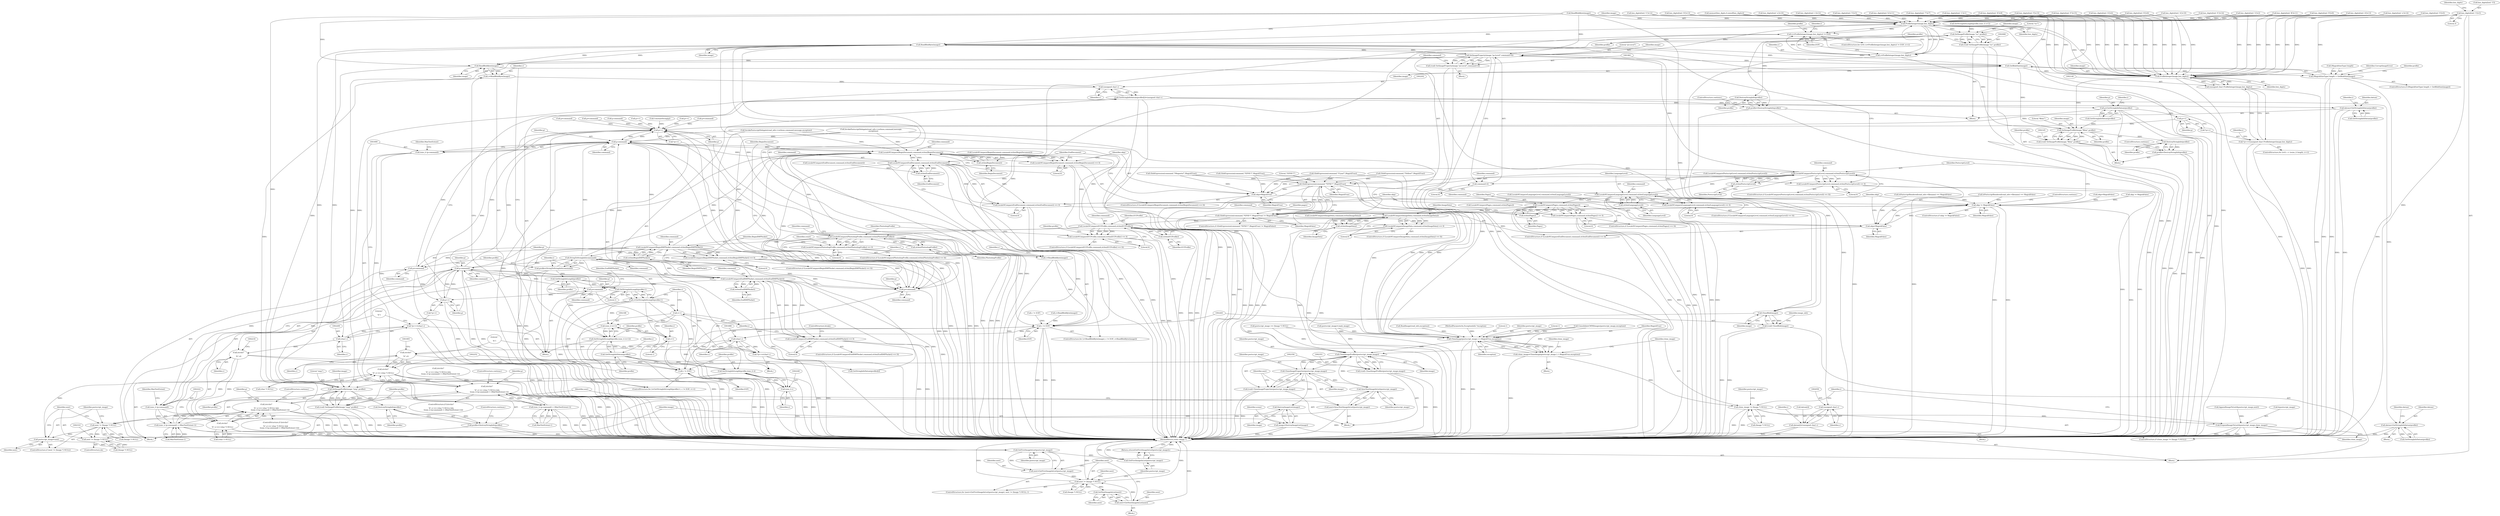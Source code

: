 digraph "0_ImageMagick6_7d11230060fa9c8f67e53c85224daf6648805c7b@array" {
"1000281" [label="(Call,hex_digits[(int) '3']=3)"];
"1002027" [label="(Call,ProfileInteger(image,hex_digits))"];
"1002024" [label="(Call,(c=ProfileInteger(image,hex_digits)) != EOF)"];
"1001883" [label="(Call,c != EOF)"];
"1001895" [label="(Call,(char) c)"];
"1001891" [label="(Call,*p++=(char) c)"];
"1001901" [label="(Call,strchr(\"\n\r%\",c))"];
"1001900" [label="(Call,strchr(\"\n\r%\",c) == (char *) NULL)"];
"1001899" [label="(Call,(strchr(\"\n\r%\",c) == (char *) NULL) &&\n        ((size_t) (p-command) < (MaxTextExtent-1)))"];
"1002212" [label="(Call,(strchr(\"\n\r%\",c) == (char *) NULL) &&\n              ((size_t) (p-command) < (MaxTextExtent-1)))"];
"1002179" [label="(Call,c != EOF)"];
"1002025" [label="(Call,c=ProfileInteger(image,hex_digits))"];
"1002057" [label="(Call,(unsigned char) c)"];
"1002053" [label="(Call,datum[i]=(unsigned char) c)"];
"1002069" [label="(Call,SetImageProfile(image,\"icc\",profile))"];
"1001888" [label="(Call,ReadBlobByte(image))"];
"1001886" [label="(Call,c=ReadBlobByte(image))"];
"1001962" [label="(Call,SetImageProperty(image,\"ps:Level\",command+4))"];
"1001960" [label="(Call,(void) SetImageProperty(image,\"ps:Level\",command+4))"];
"1002101" [label="(Call,GetBlobSize(image))"];
"1002097" [label="(Call,(MagickSizeType) length > GetBlobSize(image))"];
"1002141" [label="(Call,ProfileInteger(image,hex_digits))"];
"1002139" [label="(Call,(unsigned char) ProfileInteger(image,hex_digits))"];
"1002135" [label="(Call,*p++=(unsigned char) ProfileInteger(image,hex_digits))"];
"1002146" [label="(Call,SetImageProfile(image,\"8bim\",profile))"];
"1002144" [label="(Call,(void) SetImageProfile(image,\"8bim\",profile))"];
"1002152" [label="(Call,DestroyStringInfo(profile))"];
"1002150" [label="(Call,profile=DestroyStringInfo(profile))"];
"1002194" [label="(Call,ReadBlobByte(image))"];
"1002192" [label="(Call,c=ReadBlobByte(image))"];
"1002201" [label="(Call,(unsigned char) c)"];
"1002196" [label="(Call,GetStringInfoDatum(profile)[i]=(unsigned char) c)"];
"1002016" [label="(Call,datum=GetStringInfoDatum(profile))"];
"1002049" [label="(Call,datum=GetStringInfoDatum(profile))"];
"1002120" [label="(Call,p=GetStringInfoDatum(profile))"];
"1001893" [label="(Call,p++)"];
"1001910" [label="(Call,p-command)"];
"1001908" [label="(Call,(size_t) (p-command))"];
"1001907" [label="(Call,(size_t) (p-command) < (MaxTextExtent-1))"];
"1001921" [label="(Call,p=command)"];
"1001926" [label="(Call,LocaleNCompare(BeginDocument,command,strlen(BeginDocument)))"];
"1001925" [label="(Call,LocaleNCompare(BeginDocument,command,strlen(BeginDocument)) == 0)"];
"1001929" [label="(Call,strlen(BeginDocument))"];
"1001937" [label="(Call,LocaleNCompare(EndDocument,command,strlen(EndDocument)))"];
"1001936" [label="(Call,LocaleNCompare(EndDocument,command,strlen(EndDocument)) == 0)"];
"1001940" [label="(Call,strlen(EndDocument))"];
"1001953" [label="(Call,LocaleNCompare(PostscriptLevel,command,strlen(PostscriptLevel)))"];
"1001952" [label="(Call,LocaleNCompare(PostscriptLevel,command,strlen(PostscriptLevel)) == 0)"];
"1001956" [label="(Call,strlen(PostscriptLevel))"];
"1001965" [label="(Call,command+4)"];
"1001970" [label="(Call,GlobExpression(command,\"*EPSF-*\",MagickTrue))"];
"1001932" [label="(Call,skip=MagickTrue)"];
"1001947" [label="(Call,skip != MagickFalse)"];
"1001943" [label="(Call,skip=MagickFalse)"];
"1001969" [label="(Call,GlobExpression(command,\"*EPSF-*\",MagickTrue) != MagickFalse)"];
"1001980" [label="(Call,LocaleNCompare(LanguageLevel,command,strlen(LanguageLevel)))"];
"1001979" [label="(Call,LocaleNCompare(LanguageLevel,command,strlen(LanguageLevel)) == 0)"];
"1001983" [label="(Call,strlen(LanguageLevel))"];
"1001988" [label="(Call,LocaleNCompare(Pages,command,strlen(Pages)))"];
"1001987" [label="(Call,LocaleNCompare(Pages,command,strlen(Pages)) == 0)"];
"1001991" [label="(Call,strlen(Pages))"];
"1001996" [label="(Call,LocaleNCompare(ImageData,command,strlen(ImageData)))"];
"1001995" [label="(Call,LocaleNCompare(ImageData,command,strlen(ImageData)) == 0)"];
"1001999" [label="(Call,strlen(ImageData))"];
"1002004" [label="(Call,LocaleNCompare(ICCProfile,command,strlen(ICCProfile)))"];
"1002003" [label="(Call,LocaleNCompare(ICCProfile,command,strlen(ICCProfile)) == 0)"];
"1002007" [label="(Call,strlen(ICCProfile))"];
"1002080" [label="(Call,LocaleNCompare(PhotoshopProfile,command,strlen(PhotoshopProfile)))"];
"1002079" [label="(Call,LocaleNCompare(PhotoshopProfile,command,strlen(PhotoshopProfile)) == 0)"];
"1002083" [label="(Call,strlen(PhotoshopProfile))"];
"1002157" [label="(Call,LocaleNCompare(BeginXMPPacket,command,strlen(BeginXMPPacket)))"];
"1002156" [label="(Call,LocaleNCompare(BeginXMPPacket,command,strlen(BeginXMPPacket)) == 0)"];
"1002160" [label="(Call,strlen(BeginXMPPacket))"];
"1002165" [label="(Call,p=command)"];
"1002206" [label="(Call,p++)"];
"1002223" [label="(Call,p-command)"];
"1002221" [label="(Call,(size_t) (p-command))"];
"1002220" [label="(Call,(size_t) (p-command) < (MaxTextExtent-1))"];
"1002234" [label="(Call,p=command)"];
"1002239" [label="(Call,LocaleNCompare(EndXMPPacket,command,strlen(EndXMPPacket)))"];
"1002238" [label="(Call,LocaleNCompare(EndXMPPacket,command,strlen(EndXMPPacket)) == 0)"];
"1002242" [label="(Call,strlen(EndXMPPacket))"];
"1002170" [label="(Call,StringToStringInfo(command))"];
"1002168" [label="(Call,profile=StringToStringInfo(command))"];
"1002176" [label="(Call,GetStringInfoLength(profile))"];
"1002175" [label="(Call,GetStringInfoLength(profile)-1)"];
"1002173" [label="(Call,i=GetStringInfoLength(profile)-1)"];
"1002182" [label="(Call,i++)"];
"1002187" [label="(Call,(size_t) (i+1))"];
"1002185" [label="(Call,SetStringInfoLength(profile,(size_t) (i+1)))"];
"1002198" [label="(Call,GetStringInfoDatum(profile))"];
"1002246" [label="(Call,SetStringInfoLength(profile,(size_t) i))"];
"1002253" [label="(Call,SetImageProfile(image,\"xmp\",profile))"];
"1002251" [label="(Call,(void) SetImageProfile(image,\"xmp\",profile))"];
"1002259" [label="(Call,DestroyStringInfo(profile))"];
"1002257" [label="(Call,profile=DestroyStringInfo(profile))"];
"1002189" [label="(Call,i+1)"];
"1002248" [label="(Call,(size_t) i)"];
"1002291" [label="(Call,CloneImage(postscript_image,1,1,MagickTrue,exception))"];
"1002289" [label="(Call,clone_image=CloneImage(postscript_image,1,1,MagickTrue,exception))"];
"1002298" [label="(Call,clone_image != (Image *) NULL)"];
"1002303" [label="(Call,PrependImageToList(&postscript_image,clone_image))"];
"1002352" [label="(Call,CloneImageProfiles(postscript_image,image))"];
"1002350" [label="(Call,(void) CloneImageProfiles(postscript_image,image))"];
"1002357" [label="(Call,CloneImageProperties(postscript_image,image))"];
"1002355" [label="(Call,(void) CloneImageProperties(postscript_image,image))"];
"1002362" [label="(Call,SyncNextImageInList(postscript_image))"];
"1002360" [label="(Call,next=SyncNextImageInList(postscript_image))"];
"1002365" [label="(Call,next != (Image *) NULL)"];
"1002370" [label="(Call,postscript_image=next)"];
"1002388" [label="(Call,GetFirstImageInList(postscript_image))"];
"1002386" [label="(Call,next=GetFirstImageInList(postscript_image))"];
"1002390" [label="(Call,next != (Image *) NULL)"];
"1002404" [label="(Call,GetNextImageInList(next))"];
"1002402" [label="(Call,next=GetNextImageInList(next))"];
"1002407" [label="(Call,GetFirstImageInList(postscript_image))"];
"1002406" [label="(Return,return(GetFirstImageInList(postscript_image));)"];
"1002373" [label="(Call,next != (Image *) NULL)"];
"1002380" [label="(Call,DestroyImageList(image))"];
"1002378" [label="(Call,image=DestroyImageList(image))"];
"1002137" [label="(Call,p++)"];
"1002208" [label="(Call,(char) c)"];
"1002204" [label="(Call,*p++=(char) c)"];
"1002214" [label="(Call,strchr(\"\n\r%\",c))"];
"1002213" [label="(Call,strchr(\"\n\r%\",c) == (char *) NULL)"];
"1002264" [label="(Call,CloseBlob(image))"];
"1002262" [label="(Call,(void) CloseBlob(image))"];
"1002067" [label="(Call,(void) SetImageProfile(image,\"icc\",profile))"];
"1002075" [label="(Call,DestroyStringInfo(profile))"];
"1002073" [label="(Call,profile=DestroyStringInfo(profile))"];
"1002009" [label="(Literal,0)"];
"1002389" [label="(Identifier,postscript_image)"];
"1000386" [label="(Call,hex_digits[(int) 'C']=12)"];
"1002214" [label="(Call,strchr(\"\n\r%\",c))"];
"1001966" [label="(Identifier,command)"];
"1002070" [label="(Identifier,image)"];
"1002149" [label="(Identifier,profile)"];
"1002077" [label="(ControlStructure,continue;)"];
"1002186" [label="(Identifier,profile)"];
"1001997" [label="(Identifier,ImageData)"];
"1002370" [label="(Call,postscript_image=next)"];
"1000393" [label="(Call,hex_digits[(int) 'D']=13)"];
"1001950" [label="(ControlStructure,continue;)"];
"1001957" [label="(Identifier,PostscriptLevel)"];
"1002184" [label="(Block,)"];
"1002239" [label="(Call,LocaleNCompare(EndXMPPacket,command,strlen(EndXMPPacket)))"];
"1001958" [label="(Literal,0)"];
"1002005" [label="(Identifier,ICCProfile)"];
"1001999" [label="(Call,strlen(ImageData))"];
"1002243" [label="(Identifier,EndXMPPacket)"];
"1000323" [label="(Call,hex_digits[(int) '9']=9)"];
"1002025" [label="(Call,c=ProfileInteger(image,hex_digits))"];
"1000686" [label="(Call,p-command)"];
"1000330" [label="(Call,hex_digits[(int) 'a']=10)"];
"1002250" [label="(Identifier,i)"];
"1002288" [label="(Block,)"];
"1001993" [label="(Literal,0)"];
"1002151" [label="(Identifier,profile)"];
"1002203" [label="(Identifier,c)"];
"1001933" [label="(Identifier,skip)"];
"1001765" [label="(Call,IsPostscriptRendered(read_info->filename) == MagickFalse)"];
"1002028" [label="(Identifier,image)"];
"1002101" [label="(Call,GetBlobSize(image))"];
"1002211" [label="(ControlStructure,if ((strchr(\"\n\r%\",c) == (char *) NULL) &&\n              ((size_t) (p-command) < (MaxTextExtent-1))))"];
"1000885" [label="(Call,p++)"];
"1000255" [label="(Call,memset(hex_digits,0,sizeof(hex_digits)))"];
"1001954" [label="(Identifier,PostscriptLevel)"];
"1000295" [label="(Call,hex_digits[(int) '5']=5)"];
"1001955" [label="(Identifier,command)"];
"1002215" [label="(Literal,\"\n\r%\")"];
"1001981" [label="(Identifier,LanguageLevel)"];
"1002363" [label="(Identifier,postscript_image)"];
"1002264" [label="(Call,CloseBlob(image))"];
"1002261" [label="(ControlStructure,continue;)"];
"1001937" [label="(Call,LocaleNCompare(EndDocument,command,strlen(EndDocument)))"];
"1002020" [label="(ControlStructure,for (i=0; (c=ProfileInteger(image,hex_digits)) != EOF; i++))"];
"1002138" [label="(Identifier,p)"];
"1002049" [label="(Call,datum=GetStringInfoDatum(profile))"];
"1002107" [label="(Identifier,profile)"];
"1000302" [label="(Call,hex_digits[(int) '6']=6)"];
"1002072" [label="(Identifier,profile)"];
"1002183" [label="(Identifier,i)"];
"1001986" [label="(ControlStructure,if (LocaleNCompare(Pages,command,strlen(Pages)) == 0))"];
"1001940" [label="(Call,strlen(EndDocument))"];
"1002247" [label="(Identifier,profile)"];
"1002238" [label="(Call,LocaleNCompare(EndXMPPacket,command,strlen(EndXMPPacket)) == 0)"];
"1002383" [label="(Identifier,scene)"];
"1001884" [label="(Identifier,c)"];
"1002081" [label="(Identifier,PhotoshopProfile)"];
"1001923" [label="(Identifier,command)"];
"1002090" [label="(Identifier,count)"];
"1002292" [label="(Identifier,postscript_image)"];
"1001978" [label="(ControlStructure,if (LocaleNCompare(LanguageLevel,command,strlen(LanguageLevel)) == 0))"];
"1002405" [label="(Identifier,next)"];
"1002079" [label="(Call,LocaleNCompare(PhotoshopProfile,command,strlen(PhotoshopProfile)) == 0)"];
"1001890" [label="(Block,)"];
"1002010" [label="(Block,)"];
"1002029" [label="(Identifier,hex_digits)"];
"1002204" [label="(Call,*p++=(char) c)"];
"1002071" [label="(Literal,\"icc\")"];
"1000806" [label="(Call,GlobExpression(command,\"*Yellow*\",MagickTrue))"];
"1002212" [label="(Call,(strchr(\"\n\r%\",c) == (char *) NULL) &&\n              ((size_t) (p-command) < (MaxTextExtent-1)))"];
"1001959" [label="(Block,)"];
"1001945" [label="(Identifier,MagickFalse)"];
"1002217" [label="(Call,(char *) NULL)"];
"1001967" [label="(Literal,4)"];
"1000290" [label="(Identifier,hex_digits)"];
"1001903" [label="(Identifier,c)"];
"1001921" [label="(Call,p=command)"];
"1001974" [label="(Identifier,MagickFalse)"];
"1002008" [label="(Identifier,ICCProfile)"];
"1001994" [label="(ControlStructure,if (LocaleNCompare(ImageData,command,strlen(ImageData)) == 0))"];
"1002196" [label="(Call,GetStringInfoDatum(profile)[i]=(unsigned char) c)"];
"1001990" [label="(Identifier,command)"];
"1002256" [label="(Identifier,profile)"];
"1001942" [label="(Literal,0)"];
"1002185" [label="(Call,SetStringInfoLength(profile,(size_t) (i+1)))"];
"1000772" [label="(Call,LocaleNCompare(ImageData,command,strlen(ImageData)))"];
"1002193" [label="(Identifier,c)"];
"1002013" [label="(Identifier,profile)"];
"1002220" [label="(Call,(size_t) (p-command) < (MaxTextExtent-1))"];
"1001902" [label="(Literal,\"\n\r%\")"];
"1002404" [label="(Call,GetNextImageInList(next))"];
"1001984" [label="(Identifier,LanguageLevel)"];
"1002051" [label="(Call,GetStringInfoDatum(profile))"];
"1002387" [label="(Identifier,next)"];
"1002078" [label="(ControlStructure,if (LocaleNCompare(PhotoshopProfile,command,strlen(PhotoshopProfile)) == 0))"];
"1002385" [label="(ControlStructure,for (next=GetFirstImageInList(postscript_image); next != (Image *) NULL; ))"];
"1001956" [label="(Call,strlen(PostscriptLevel))"];
"1002041" [label="(Block,)"];
"1002153" [label="(Identifier,profile)"];
"1002122" [label="(Call,GetStringInfoDatum(profile))"];
"1002381" [label="(Identifier,image)"];
"1002169" [label="(Identifier,profile)"];
"1002168" [label="(Call,profile=StringToStringInfo(command))"];
"1002007" [label="(Call,strlen(ICCProfile))"];
"1002223" [label="(Call,p-command)"];
"1002002" [label="(ControlStructure,if (LocaleNCompare(ICCProfile,command,strlen(ICCProfile)) == 0))"];
"1002136" [label="(Call,*p++)"];
"1002098" [label="(Call,(MagickSizeType) length)"];
"1001885" [label="(Identifier,EOF)"];
"1002053" [label="(Call,datum[i]=(unsigned char) c)"];
"1000800" [label="(Call,GlobExpression(command,\"*Magenta*\",MagickTrue))"];
"1002373" [label="(Call,next != (Image *) NULL)"];
"1002305" [label="(Identifier,postscript_image)"];
"1002208" [label="(Call,(char) c)"];
"1001992" [label="(Identifier,Pages)"];
"1002388" [label="(Call,GetFirstImageInList(postscript_image))"];
"1002017" [label="(Identifier,datum)"];
"1002361" [label="(Identifier,next)"];
"1002367" [label="(Call,(Image *) NULL)"];
"1002246" [label="(Call,SetStringInfoLength(profile,(size_t) i))"];
"1001951" [label="(ControlStructure,if (LocaleNCompare(PostscriptLevel,command,strlen(PostscriptLevel)) == 0))"];
"1001901" [label="(Call,strchr(\"\n\r%\",c))"];
"1000713" [label="(Call,LocaleNCompare(EndDocument,command,strlen(EndDocument)))"];
"1002033" [label="(Block,)"];
"1001894" [label="(Identifier,p)"];
"1000344" [label="(Call,hex_digits[(int) 'c']=12)"];
"1002124" [label="(ControlStructure,for (i=0; i < (ssize_t) length; i++))"];
"1000372" [label="(Call,hex_digits[(int) 'A']=10)"];
"1002221" [label="(Call,(size_t) (p-command))"];
"1002137" [label="(Call,p++)"];
"1002157" [label="(Call,LocaleNCompare(BeginXMPPacket,command,strlen(BeginXMPPacket)))"];
"1001784" [label="(Call,ReadImage(read_info,exception))"];
"1002167" [label="(Identifier,command)"];
"1002398" [label="(Identifier,next)"];
"1000723" [label="(Call,skip != MagickFalse)"];
"1002173" [label="(Call,i=GetStringInfoLength(profile)-1)"];
"1002195" [label="(Identifier,image)"];
"1001886" [label="(Call,c=ReadBlobByte(image))"];
"1002290" [label="(Identifier,clone_image)"];
"1001855" [label="(Call,ConsolidateCMYKImages(postscript_image,exception))"];
"1002147" [label="(Identifier,image)"];
"1002194" [label="(Call,ReadBlobByte(image))"];
"1001687" [label="(Call,InvokePostscriptDelegate(read_info->verbose,command,message,\n        exception))"];
"1002177" [label="(Identifier,profile)"];
"1001988" [label="(Call,LocaleNCompare(Pages,command,strlen(Pages)))"];
"1002104" [label="(Identifier,CorruptImageError)"];
"1001895" [label="(Call,(char) c)"];
"1002055" [label="(Identifier,datum)"];
"1002378" [label="(Call,image=DestroyImageList(image))"];
"1000358" [label="(Call,hex_digits[(int) 'e']=14)"];
"1001897" [label="(Identifier,c)"];
"1001931" [label="(Literal,0)"];
"1002259" [label="(Call,DestroyStringInfo(profile))"];
"1000351" [label="(Call,hex_digits[(int) 'd']=13)"];
"1002392" [label="(Call,(Image *) NULL)"];
"1002144" [label="(Call,(void) SetImageProfile(image,\"8bim\",profile))"];
"1002236" [label="(Identifier,command)"];
"1001969" [label="(Call,GlobExpression(command,\"*EPSF-*\",MagickTrue) != MagickFalse)"];
"1002210" [label="(Identifier,c)"];
"1001964" [label="(Literal,\"ps:Level\")"];
"1002096" [label="(ControlStructure,if ((MagickSizeType) length > GetBlobSize(image)))"];
"1002197" [label="(Call,GetStringInfoDatum(profile)[i])"];
"1002004" [label="(Call,LocaleNCompare(ICCProfile,command,strlen(ICCProfile)))"];
"1001892" [label="(Call,*p++)"];
"1001976" [label="(Identifier,pages)"];
"1001936" [label="(Call,LocaleNCompare(EndDocument,command,strlen(EndDocument)) == 0)"];
"1002403" [label="(Identifier,next)"];
"1001914" [label="(Identifier,MaxTextExtent)"];
"1002142" [label="(Identifier,image)"];
"1002158" [label="(Identifier,BeginXMPPacket)"];
"1002205" [label="(Call,*p++)"];
"1002294" [label="(Literal,1)"];
"1002000" [label="(Identifier,ImageData)"];
"1002143" [label="(Identifier,hex_digits)"];
"1002192" [label="(Call,c=ReadBlobByte(image))"];
"1001879" [label="(Call,c=ReadBlobByte(image))"];
"1000281" [label="(Call,hex_digits[(int) '3']=3)"];
"1002146" [label="(Call,SetImageProfile(image,\"8bim\",profile))"];
"1002200" [label="(Identifier,i)"];
"1001926" [label="(Call,LocaleNCompare(BeginDocument,command,strlen(BeginDocument)))"];
"1000900" [label="(Call,ConstantString(p))"];
"1002016" [label="(Call,datum=GetStringInfoDatum(profile))"];
"1000287" [label="(Literal,3)"];
"1002084" [label="(Identifier,PhotoshopProfile)"];
"1001971" [label="(Identifier,command)"];
"1001916" [label="(ControlStructure,continue;)"];
"1000365" [label="(Call,hex_digits[(int) 'f']=15)"];
"1001913" [label="(Call,MaxTextExtent-1)"];
"1002134" [label="(Identifier,i)"];
"1002299" [label="(Identifier,clone_image)"];
"1000729" [label="(Call,LocaleNCompare(PostscriptLevel,command,strlen(PostscriptLevel)))"];
"1002225" [label="(Identifier,command)"];
"1002255" [label="(Literal,\"xmp\")"];
"1000407" [label="(Call,hex_digits[(int) 'F']=15)"];
"1002307" [label="(ControlStructure,do)"];
"1002069" [label="(Call,SetImageProfile(image,\"icc\",profile))"];
"1001911" [label="(Identifier,p)"];
"1001946" [label="(ControlStructure,if (skip != MagickFalse))"];
"1002162" [label="(Literal,0)"];
"1002234" [label="(Call,p=command)"];
"1002032" [label="(Identifier,i)"];
"1002003" [label="(Call,LocaleNCompare(ICCProfile,command,strlen(ICCProfile)) == 0)"];
"1002409" [label="(MethodReturn,static Image *)"];
"1000274" [label="(Call,hex_digits[(int) '2']=2)"];
"1001998" [label="(Identifier,command)"];
"1002022" [label="(Identifier,i)"];
"1001908" [label="(Call,(size_t) (p-command))"];
"1000309" [label="(Call,hex_digits[(int) '7']=7)"];
"1001972" [label="(Literal,\"*EPSF-*\")"];
"1001987" [label="(Call,LocaleNCompare(Pages,command,strlen(Pages)) == 0)"];
"1001881" [label="(Call,ReadBlobByte(image))"];
"1002190" [label="(Identifier,i)"];
"1002257" [label="(Call,profile=DestroyStringInfo(profile))"];
"1002061" [label="(Identifier,profile)"];
"1002075" [label="(Call,DestroyStringInfo(profile))"];
"1001898" [label="(ControlStructure,if ((strchr(\"\n\r%\",c) == (char *) NULL) &&\n        ((size_t) (p-command) < (MaxTextExtent-1))))"];
"1002166" [label="(Identifier,p)"];
"1001973" [label="(Identifier,MagickTrue)"];
"1002241" [label="(Identifier,command)"];
"1002059" [label="(Identifier,c)"];
"1002174" [label="(Identifier,i)"];
"1002082" [label="(Identifier,command)"];
"1000282" [label="(Call,hex_digits[(int) '3'])"];
"1002227" [label="(Identifier,MaxTextExtent)"];
"1002150" [label="(Call,profile=DestroyStringInfo(profile))"];
"1002120" [label="(Call,p=GetStringInfoDatum(profile))"];
"1001891" [label="(Call,*p++=(char) c)"];
"1000337" [label="(Call,hex_digits[(int) 'b']=11)"];
"1002390" [label="(Call,next != (Image *) NULL)"];
"1002262" [label="(Call,(void) CloseBlob(image))"];
"1002226" [label="(Call,MaxTextExtent-1)"];
"1000675" [label="(Call,(strchr(\"\n\r%\",c) == (char *) NULL) &&\n        ((size_t) (p-command) < (MaxTextExtent-1)))"];
"1000746" [label="(Call,GlobExpression(command,\"*EPSF-*\",MagickTrue))"];
"1002391" [label="(Identifier,next)"];
"1001910" [label="(Call,p-command)"];
"1002102" [label="(Identifier,image)"];
"1001939" [label="(Identifier,command)"];
"1002191" [label="(Literal,1)"];
"1001900" [label="(Call,strchr(\"\n\r%\",c) == (char *) NULL)"];
"1002139" [label="(Call,(unsigned char) ProfileInteger(image,hex_digits))"];
"1001815" [label="(Call,postscript_image == (Image *) NULL)"];
"1001888" [label="(Call,ReadBlobByte(image))"];
"1001938" [label="(Identifier,EndDocument)"];
"1002357" [label="(Call,CloneImageProperties(postscript_image,image))"];
"1000121" [label="(Block,)"];
"1001983" [label="(Call,strlen(LanguageLevel))"];
"1002300" [label="(Call,(Image *) NULL)"];
"1002156" [label="(Call,LocaleNCompare(BeginXMPPacket,command,strlen(BeginXMPPacket)) == 0)"];
"1002374" [label="(Identifier,next)"];
"1002251" [label="(Call,(void) SetImageProfile(image,\"xmp\",profile))"];
"1000379" [label="(Call,hex_digits[(int) 'B']=11)"];
"1002076" [label="(Identifier,profile)"];
"1002293" [label="(Literal,1)"];
"1002364" [label="(ControlStructure,if (next != (Image *) NULL))"];
"1002408" [label="(Identifier,postscript_image)"];
"1002402" [label="(Call,next=GetNextImageInList(next))"];
"1002244" [label="(Literal,0)"];
"1001899" [label="(Call,(strchr(\"\n\r%\",c) == (char *) NULL) &&\n        ((size_t) (p-command) < (MaxTextExtent-1)))"];
"1002080" [label="(Call,LocaleNCompare(PhotoshopProfile,command,strlen(PhotoshopProfile)))"];
"1001919" [label="(Identifier,p)"];
"1002119" [label="(Block,)"];
"1001979" [label="(Call,LocaleNCompare(LanguageLevel,command,strlen(LanguageLevel)) == 0)"];
"1001947" [label="(Call,skip != MagickFalse)"];
"1002360" [label="(Call,next=SyncNextImageInList(postscript_image))"];
"1002365" [label="(Call,next != (Image *) NULL)"];
"1001982" [label="(Identifier,command)"];
"1002060" [label="(Call,SetStringInfoLength(profile,(size_t) i+1))"];
"1001970" [label="(Call,GlobExpression(command,\"*EPSF-*\",MagickTrue))"];
"1001953" [label="(Call,LocaleNCompare(PostscriptLevel,command,strlen(PostscriptLevel)))"];
"1002354" [label="(Identifier,image)"];
"1002269" [label="(Identifier,image_info)"];
"1002229" [label="(ControlStructure,continue;)"];
"1002265" [label="(Identifier,image)"];
"1002057" [label="(Call,(unsigned char) c)"];
"1002085" [label="(Literal,0)"];
"1001912" [label="(Identifier,command)"];
"1001963" [label="(Identifier,image)"];
"1000793" [label="(Call,GlobExpression(command,\"*Cyan*\",MagickTrue))"];
"1002235" [label="(Identifier,p)"];
"1001883" [label="(Call,c != EOF)"];
"1001944" [label="(Identifier,skip)"];
"1002161" [label="(Identifier,BeginXMPPacket)"];
"1001943" [label="(Call,skip=MagickFalse)"];
"1002366" [label="(Identifier,next)"];
"1002030" [label="(Identifier,EOF)"];
"1001952" [label="(Call,LocaleNCompare(PostscriptLevel,command,strlen(PostscriptLevel)) == 0)"];
"1001925" [label="(Call,LocaleNCompare(BeginDocument,command,strlen(BeginDocument)) == 0)"];
"1002240" [label="(Identifier,EndXMPPacket)"];
"1001935" [label="(ControlStructure,if (LocaleNCompare(EndDocument,command,strlen(EndDocument)) == 0))"];
"1001924" [label="(ControlStructure,if (LocaleNCompare(BeginDocument,command,strlen(BeginDocument)) == 0))"];
"1001932" [label="(Call,skip=MagickTrue)"];
"1000669" [label="(Call,p++)"];
"1000756" [label="(Call,LocaleNCompare(LanguageLevel,command,strlen(LanguageLevel)))"];
"1002295" [label="(Identifier,MagickTrue)"];
"1002175" [label="(Call,GetStringInfoLength(profile)-1)"];
"1001800" [label="(Call,AppendImageToList(&postscript_image,next))"];
"1002050" [label="(Identifier,datum)"];
"1002406" [label="(Return,return(GetFirstImageInList(postscript_image));)"];
"1002242" [label="(Call,strlen(EndXMPPacket))"];
"1002352" [label="(Call,CloneImageProfiles(postscript_image,image))"];
"1002407" [label="(Call,GetFirstImageInList(postscript_image))"];
"1001731" [label="(Call,IsPostscriptRendered(read_info->filename) == MagickFalse)"];
"1002289" [label="(Call,clone_image=CloneImage(postscript_image,1,1,MagickTrue,exception))"];
"1002027" [label="(Call,ProfileInteger(image,hex_digits))"];
"1002224" [label="(Identifier,p)"];
"1002155" [label="(ControlStructure,if (LocaleNCompare(BeginXMPPacket,command,strlen(BeginXMPPacket)) == 0))"];
"1002018" [label="(Call,GetStringInfoDatum(profile))"];
"1002253" [label="(Call,SetImageProfile(image,\"xmp\",profile))"];
"1002199" [label="(Identifier,profile)"];
"1001893" [label="(Call,p++)"];
"1002097" [label="(Call,(MagickSizeType) length > GetBlobSize(image))"];
"1001929" [label="(Call,strlen(BeginDocument))"];
"1002198" [label="(Call,GetStringInfoDatum(profile))"];
"1002067" [label="(Call,(void) SetImageProfile(image,\"icc\",profile))"];
"1002189" [label="(Call,i+1)"];
"1000267" [label="(Call,hex_digits[(int) '1']=1)"];
"1002036" [label="(Identifier,i)"];
"1002248" [label="(Call,(size_t) i)"];
"1001949" [label="(Identifier,MagickFalse)"];
"1002126" [label="(Identifier,i)"];
"1002362" [label="(Call,SyncNextImageInList(postscript_image))"];
"1001941" [label="(Identifier,EndDocument)"];
"1002001" [label="(Literal,0)"];
"1002165" [label="(Call,p=command)"];
"1000764" [label="(Call,LocaleNCompare(Pages,command,strlen(Pages)))"];
"1001989" [label="(Identifier,Pages)"];
"1002291" [label="(Call,CloneImage(postscript_image,1,1,MagickTrue,exception))"];
"1002181" [label="(Identifier,EOF)"];
"1000316" [label="(Call,hex_digits[(int) '8']=8)"];
"1001904" [label="(Call,(char *) NULL)"];
"1001927" [label="(Identifier,BeginDocument)"];
"1002006" [label="(Identifier,command)"];
"1002182" [label="(Call,i++)"];
"1002121" [label="(Identifier,p)"];
"1002296" [label="(Identifier,exception)"];
"1002371" [label="(Identifier,postscript_image)"];
"1002353" [label="(Identifier,postscript_image)"];
"1002232" [label="(Identifier,p)"];
"1002306" [label="(Identifier,clone_image)"];
"1000645" [label="(Call,skip=MagickFalse)"];
"1002355" [label="(Call,(void) CloneImageProperties(postscript_image,image))"];
"1002201" [label="(Call,(unsigned char) c)"];
"1001889" [label="(Identifier,image)"];
"1001930" [label="(Identifier,BeginDocument)"];
"1001980" [label="(Call,LocaleNCompare(LanguageLevel,command,strlen(LanguageLevel)))"];
"1002350" [label="(Call,(void) CloneImageProfiles(postscript_image,image))"];
"1001991" [label="(Call,strlen(Pages))"];
"1002297" [label="(ControlStructure,if (clone_image != (Image *) NULL))"];
"1001928" [label="(Identifier,command)"];
"1000260" [label="(Call,hex_digits[(int) '0']=0)"];
"1000659" [label="(Call,c != EOF)"];
"1002245" [label="(ControlStructure,break;)"];
"1002395" [label="(Block,)"];
"1001869" [label="(Call,postscript_image=cmyk_image)"];
"1002213" [label="(Call,strchr(\"\n\r%\",c) == (char *) NULL)"];
"1002379" [label="(Identifier,image)"];
"1001922" [label="(Identifier,p)"];
"1001878" [label="(ControlStructure,for (c=ReadBlobByte(image); c != EOF; c=ReadBlobByte(image)))"];
"1002386" [label="(Call,next=GetFirstImageInList(postscript_image))"];
"1002254" [label="(Identifier,image)"];
"1002216" [label="(Identifier,c)"];
"1000878" [label="(Call,p=command)"];
"1001650" [label="(Call,InvokePostscriptDelegate(read_info->verbose,command,message,exception))"];
"1002141" [label="(Call,ProfileInteger(image,hex_digits))"];
"1002135" [label="(Call,*p++=(unsigned char) ProfileInteger(image,hex_digits))"];
"1002187" [label="(Call,(size_t) (i+1))"];
"1001907" [label="(Call,(size_t) (p-command) < (MaxTextExtent-1))"];
"1000120" [label="(MethodParameterIn,ExceptionInfo *exception)"];
"1002159" [label="(Identifier,command)"];
"1002304" [label="(Call,&postscript_image)"];
"1001887" [label="(Identifier,c)"];
"1002074" [label="(Identifier,profile)"];
"1002372" [label="(Identifier,next)"];
"1001985" [label="(Literal,0)"];
"1000288" [label="(Call,hex_digits[(int) '4']=4)"];
"1001934" [label="(Identifier,MagickTrue)"];
"1002171" [label="(Identifier,command)"];
"1001948" [label="(Identifier,skip)"];
"1001995" [label="(Call,LocaleNCompare(ImageData,command,strlen(ImageData)) == 0)"];
"1002303" [label="(Call,PrependImageToList(&postscript_image,clone_image))"];
"1000702" [label="(Call,LocaleNCompare(BeginDocument,command,strlen(BeginDocument)))"];
"1002308" [label="(Block,)"];
"1002260" [label="(Identifier,profile)"];
"1002172" [label="(ControlStructure,for (i=GetStringInfoLength(profile)-1; c != EOF; i++))"];
"1002148" [label="(Literal,\"8bim\")"];
"1002178" [label="(Literal,1)"];
"1002298" [label="(Call,clone_image != (Image *) NULL)"];
"1002152" [label="(Call,DestroyStringInfo(profile))"];
"1002054" [label="(Call,datum[i])"];
"1002083" [label="(Call,strlen(PhotoshopProfile))"];
"1002154" [label="(ControlStructure,continue;)"];
"1002380" [label="(Call,DestroyImageList(image))"];
"1000697" [label="(Call,p=command)"];
"1002179" [label="(Call,c != EOF)"];
"1002026" [label="(Identifier,c)"];
"1001965" [label="(Call,command+4)"];
"1002258" [label="(Identifier,profile)"];
"1000651" [label="(Call,p=command)"];
"1002180" [label="(Identifier,c)"];
"1002237" [label="(ControlStructure,if (LocaleNCompare(EndXMPPacket,command,strlen(EndXMPPacket)) == 0))"];
"1001968" [label="(ControlStructure,if (GlobExpression(command,\"*EPSF-*\",MagickTrue) != MagickFalse))"];
"1002024" [label="(Call,(c=ProfileInteger(image,hex_digits)) != EOF)"];
"1002073" [label="(Call,profile=DestroyStringInfo(profile))"];
"1002176" [label="(Call,GetStringInfoLength(profile))"];
"1002207" [label="(Identifier,p)"];
"1002375" [label="(Call,(Image *) NULL)"];
"1001960" [label="(Call,(void) SetImageProperty(image,\"ps:Level\",command+4))"];
"1002206" [label="(Call,p++)"];
"1002358" [label="(Identifier,postscript_image)"];
"1002287" [label="(Identifier,i)"];
"1000400" [label="(Call,hex_digits[(int) 'E']=14)"];
"1001996" [label="(Call,LocaleNCompare(ImageData,command,strlen(ImageData)))"];
"1001962" [label="(Call,SetImageProperty(image,\"ps:Level\",command+4))"];
"1002170" [label="(Call,StringToStringInfo(command))"];
"1002359" [label="(Identifier,image)"];
"1002160" [label="(Call,strlen(BeginXMPPacket))"];
"1002163" [label="(Block,)"];
"1000281" -> "1000121"  [label="AST: "];
"1000281" -> "1000287"  [label="CFG: "];
"1000282" -> "1000281"  [label="AST: "];
"1000287" -> "1000281"  [label="AST: "];
"1000290" -> "1000281"  [label="CFG: "];
"1000281" -> "1002409"  [label="DDG: "];
"1000281" -> "1002027"  [label="DDG: "];
"1000281" -> "1002141"  [label="DDG: "];
"1002027" -> "1002025"  [label="AST: "];
"1002027" -> "1002029"  [label="CFG: "];
"1002028" -> "1002027"  [label="AST: "];
"1002029" -> "1002027"  [label="AST: "];
"1002025" -> "1002027"  [label="CFG: "];
"1002027" -> "1002409"  [label="DDG: "];
"1002027" -> "1002024"  [label="DDG: "];
"1002027" -> "1002024"  [label="DDG: "];
"1002027" -> "1002025"  [label="DDG: "];
"1002027" -> "1002025"  [label="DDG: "];
"1001962" -> "1002027"  [label="DDG: "];
"1001888" -> "1002027"  [label="DDG: "];
"1001881" -> "1002027"  [label="DDG: "];
"1000309" -> "1002027"  [label="DDG: "];
"1000330" -> "1002027"  [label="DDG: "];
"1000393" -> "1002027"  [label="DDG: "];
"1000274" -> "1002027"  [label="DDG: "];
"1000295" -> "1002027"  [label="DDG: "];
"1000302" -> "1002027"  [label="DDG: "];
"1000400" -> "1002027"  [label="DDG: "];
"1000407" -> "1002027"  [label="DDG: "];
"1000337" -> "1002027"  [label="DDG: "];
"1000372" -> "1002027"  [label="DDG: "];
"1000365" -> "1002027"  [label="DDG: "];
"1000323" -> "1002027"  [label="DDG: "];
"1000351" -> "1002027"  [label="DDG: "];
"1000260" -> "1002027"  [label="DDG: "];
"1000255" -> "1002027"  [label="DDG: "];
"1000344" -> "1002027"  [label="DDG: "];
"1000267" -> "1002027"  [label="DDG: "];
"1000379" -> "1002027"  [label="DDG: "];
"1000288" -> "1002027"  [label="DDG: "];
"1000386" -> "1002027"  [label="DDG: "];
"1002141" -> "1002027"  [label="DDG: "];
"1000358" -> "1002027"  [label="DDG: "];
"1000316" -> "1002027"  [label="DDG: "];
"1002027" -> "1002069"  [label="DDG: "];
"1002027" -> "1002141"  [label="DDG: "];
"1002024" -> "1002020"  [label="AST: "];
"1002024" -> "1002030"  [label="CFG: "];
"1002025" -> "1002024"  [label="AST: "];
"1002030" -> "1002024"  [label="AST: "];
"1002036" -> "1002024"  [label="CFG: "];
"1002061" -> "1002024"  [label="CFG: "];
"1002024" -> "1002409"  [label="DDG: "];
"1002024" -> "1001883"  [label="DDG: "];
"1002025" -> "1002024"  [label="DDG: "];
"1001883" -> "1002024"  [label="DDG: "];
"1001883" -> "1001878"  [label="AST: "];
"1001883" -> "1001885"  [label="CFG: "];
"1001884" -> "1001883"  [label="AST: "];
"1001885" -> "1001883"  [label="AST: "];
"1001894" -> "1001883"  [label="CFG: "];
"1002263" -> "1001883"  [label="CFG: "];
"1001883" -> "1002409"  [label="DDG: "];
"1001883" -> "1002409"  [label="DDG: "];
"1001883" -> "1002409"  [label="DDG: "];
"1001886" -> "1001883"  [label="DDG: "];
"1001879" -> "1001883"  [label="DDG: "];
"1002179" -> "1001883"  [label="DDG: "];
"1000659" -> "1001883"  [label="DDG: "];
"1001883" -> "1001895"  [label="DDG: "];
"1001883" -> "1002179"  [label="DDG: "];
"1001895" -> "1001891"  [label="AST: "];
"1001895" -> "1001897"  [label="CFG: "];
"1001896" -> "1001895"  [label="AST: "];
"1001897" -> "1001895"  [label="AST: "];
"1001891" -> "1001895"  [label="CFG: "];
"1001895" -> "1001891"  [label="DDG: "];
"1001895" -> "1001901"  [label="DDG: "];
"1001891" -> "1001890"  [label="AST: "];
"1001892" -> "1001891"  [label="AST: "];
"1001902" -> "1001891"  [label="CFG: "];
"1001891" -> "1002409"  [label="DDG: "];
"1001891" -> "1002409"  [label="DDG: "];
"1001901" -> "1001900"  [label="AST: "];
"1001901" -> "1001903"  [label="CFG: "];
"1001902" -> "1001901"  [label="AST: "];
"1001903" -> "1001901"  [label="AST: "];
"1001905" -> "1001901"  [label="CFG: "];
"1001901" -> "1001900"  [label="DDG: "];
"1001901" -> "1001900"  [label="DDG: "];
"1001901" -> "1002179"  [label="DDG: "];
"1001900" -> "1001899"  [label="AST: "];
"1001900" -> "1001904"  [label="CFG: "];
"1001904" -> "1001900"  [label="AST: "];
"1001909" -> "1001900"  [label="CFG: "];
"1001899" -> "1001900"  [label="CFG: "];
"1001900" -> "1002409"  [label="DDG: "];
"1001900" -> "1002409"  [label="DDG: "];
"1001900" -> "1001899"  [label="DDG: "];
"1001900" -> "1001899"  [label="DDG: "];
"1001904" -> "1001900"  [label="DDG: "];
"1001899" -> "1001898"  [label="AST: "];
"1001899" -> "1001907"  [label="CFG: "];
"1001907" -> "1001899"  [label="AST: "];
"1001916" -> "1001899"  [label="CFG: "];
"1001919" -> "1001899"  [label="CFG: "];
"1001899" -> "1002409"  [label="DDG: "];
"1001899" -> "1002409"  [label="DDG: "];
"1001899" -> "1002409"  [label="DDG: "];
"1002212" -> "1001899"  [label="DDG: "];
"1000675" -> "1001899"  [label="DDG: "];
"1001907" -> "1001899"  [label="DDG: "];
"1001907" -> "1001899"  [label="DDG: "];
"1001899" -> "1002212"  [label="DDG: "];
"1002212" -> "1002211"  [label="AST: "];
"1002212" -> "1002213"  [label="CFG: "];
"1002212" -> "1002220"  [label="CFG: "];
"1002213" -> "1002212"  [label="AST: "];
"1002220" -> "1002212"  [label="AST: "];
"1002229" -> "1002212"  [label="CFG: "];
"1002232" -> "1002212"  [label="CFG: "];
"1002212" -> "1002409"  [label="DDG: "];
"1002212" -> "1002409"  [label="DDG: "];
"1002212" -> "1002409"  [label="DDG: "];
"1002213" -> "1002212"  [label="DDG: "];
"1002213" -> "1002212"  [label="DDG: "];
"1002220" -> "1002212"  [label="DDG: "];
"1002220" -> "1002212"  [label="DDG: "];
"1002179" -> "1002172"  [label="AST: "];
"1002179" -> "1002181"  [label="CFG: "];
"1002180" -> "1002179"  [label="AST: "];
"1002181" -> "1002179"  [label="AST: "];
"1002186" -> "1002179"  [label="CFG: "];
"1002247" -> "1002179"  [label="CFG: "];
"1002179" -> "1002409"  [label="DDG: "];
"1002179" -> "1002409"  [label="DDG: "];
"1002214" -> "1002179"  [label="DDG: "];
"1002026" -> "1002025"  [label="AST: "];
"1002030" -> "1002025"  [label="CFG: "];
"1002025" -> "1002409"  [label="DDG: "];
"1002025" -> "1002057"  [label="DDG: "];
"1002057" -> "1002053"  [label="AST: "];
"1002057" -> "1002059"  [label="CFG: "];
"1002058" -> "1002057"  [label="AST: "];
"1002059" -> "1002057"  [label="AST: "];
"1002053" -> "1002057"  [label="CFG: "];
"1002057" -> "1002053"  [label="DDG: "];
"1002053" -> "1002033"  [label="AST: "];
"1002054" -> "1002053"  [label="AST: "];
"1002032" -> "1002053"  [label="CFG: "];
"1002053" -> "1002409"  [label="DDG: "];
"1002053" -> "1002409"  [label="DDG: "];
"1002069" -> "1002067"  [label="AST: "];
"1002069" -> "1002072"  [label="CFG: "];
"1002070" -> "1002069"  [label="AST: "];
"1002071" -> "1002069"  [label="AST: "];
"1002072" -> "1002069"  [label="AST: "];
"1002067" -> "1002069"  [label="CFG: "];
"1002069" -> "1001888"  [label="DDG: "];
"1002069" -> "1002067"  [label="DDG: "];
"1002069" -> "1002067"  [label="DDG: "];
"1002069" -> "1002067"  [label="DDG: "];
"1002060" -> "1002069"  [label="DDG: "];
"1002069" -> "1002075"  [label="DDG: "];
"1001888" -> "1001886"  [label="AST: "];
"1001888" -> "1001889"  [label="CFG: "];
"1001889" -> "1001888"  [label="AST: "];
"1001886" -> "1001888"  [label="CFG: "];
"1001888" -> "1001886"  [label="DDG: "];
"1001962" -> "1001888"  [label="DDG: "];
"1002101" -> "1001888"  [label="DDG: "];
"1002146" -> "1001888"  [label="DDG: "];
"1002253" -> "1001888"  [label="DDG: "];
"1001881" -> "1001888"  [label="DDG: "];
"1002194" -> "1001888"  [label="DDG: "];
"1001888" -> "1001962"  [label="DDG: "];
"1001888" -> "1002101"  [label="DDG: "];
"1001888" -> "1002194"  [label="DDG: "];
"1001888" -> "1002253"  [label="DDG: "];
"1001888" -> "1002264"  [label="DDG: "];
"1001886" -> "1001878"  [label="AST: "];
"1001887" -> "1001886"  [label="AST: "];
"1001884" -> "1001886"  [label="CFG: "];
"1001886" -> "1002409"  [label="DDG: "];
"1001962" -> "1001960"  [label="AST: "];
"1001962" -> "1001965"  [label="CFG: "];
"1001963" -> "1001962"  [label="AST: "];
"1001964" -> "1001962"  [label="AST: "];
"1001965" -> "1001962"  [label="AST: "];
"1001960" -> "1001962"  [label="CFG: "];
"1001962" -> "1002409"  [label="DDG: "];
"1001962" -> "1001960"  [label="DDG: "];
"1001962" -> "1001960"  [label="DDG: "];
"1001962" -> "1001960"  [label="DDG: "];
"1001881" -> "1001962"  [label="DDG: "];
"1001953" -> "1001962"  [label="DDG: "];
"1001962" -> "1002101"  [label="DDG: "];
"1001962" -> "1002194"  [label="DDG: "];
"1001962" -> "1002253"  [label="DDG: "];
"1001960" -> "1001959"  [label="AST: "];
"1001961" -> "1001960"  [label="AST: "];
"1001971" -> "1001960"  [label="CFG: "];
"1001960" -> "1002409"  [label="DDG: "];
"1001960" -> "1002409"  [label="DDG: "];
"1002101" -> "1002097"  [label="AST: "];
"1002101" -> "1002102"  [label="CFG: "];
"1002102" -> "1002101"  [label="AST: "];
"1002097" -> "1002101"  [label="CFG: "];
"1002101" -> "1002097"  [label="DDG: "];
"1001881" -> "1002101"  [label="DDG: "];
"1002101" -> "1002141"  [label="DDG: "];
"1002101" -> "1002146"  [label="DDG: "];
"1002097" -> "1002096"  [label="AST: "];
"1002098" -> "1002097"  [label="AST: "];
"1002104" -> "1002097"  [label="CFG: "];
"1002107" -> "1002097"  [label="CFG: "];
"1002097" -> "1002409"  [label="DDG: "];
"1002097" -> "1002409"  [label="DDG: "];
"1002097" -> "1002409"  [label="DDG: "];
"1002098" -> "1002097"  [label="DDG: "];
"1002141" -> "1002139"  [label="AST: "];
"1002141" -> "1002143"  [label="CFG: "];
"1002142" -> "1002141"  [label="AST: "];
"1002143" -> "1002141"  [label="AST: "];
"1002139" -> "1002141"  [label="CFG: "];
"1002141" -> "1002409"  [label="DDG: "];
"1002141" -> "1002139"  [label="DDG: "];
"1002141" -> "1002139"  [label="DDG: "];
"1000309" -> "1002141"  [label="DDG: "];
"1000330" -> "1002141"  [label="DDG: "];
"1000393" -> "1002141"  [label="DDG: "];
"1000274" -> "1002141"  [label="DDG: "];
"1000295" -> "1002141"  [label="DDG: "];
"1000302" -> "1002141"  [label="DDG: "];
"1000400" -> "1002141"  [label="DDG: "];
"1000407" -> "1002141"  [label="DDG: "];
"1000337" -> "1002141"  [label="DDG: "];
"1000372" -> "1002141"  [label="DDG: "];
"1000365" -> "1002141"  [label="DDG: "];
"1000323" -> "1002141"  [label="DDG: "];
"1000351" -> "1002141"  [label="DDG: "];
"1000260" -> "1002141"  [label="DDG: "];
"1000255" -> "1002141"  [label="DDG: "];
"1000344" -> "1002141"  [label="DDG: "];
"1000267" -> "1002141"  [label="DDG: "];
"1000379" -> "1002141"  [label="DDG: "];
"1000288" -> "1002141"  [label="DDG: "];
"1000386" -> "1002141"  [label="DDG: "];
"1000358" -> "1002141"  [label="DDG: "];
"1000316" -> "1002141"  [label="DDG: "];
"1002141" -> "1002146"  [label="DDG: "];
"1002139" -> "1002135"  [label="AST: "];
"1002140" -> "1002139"  [label="AST: "];
"1002135" -> "1002139"  [label="CFG: "];
"1002139" -> "1002409"  [label="DDG: "];
"1002139" -> "1002135"  [label="DDG: "];
"1002135" -> "1002124"  [label="AST: "];
"1002136" -> "1002135"  [label="AST: "];
"1002134" -> "1002135"  [label="CFG: "];
"1002135" -> "1002409"  [label="DDG: "];
"1002135" -> "1002409"  [label="DDG: "];
"1002146" -> "1002144"  [label="AST: "];
"1002146" -> "1002149"  [label="CFG: "];
"1002147" -> "1002146"  [label="AST: "];
"1002148" -> "1002146"  [label="AST: "];
"1002149" -> "1002146"  [label="AST: "];
"1002144" -> "1002146"  [label="CFG: "];
"1002146" -> "1002144"  [label="DDG: "];
"1002146" -> "1002144"  [label="DDG: "];
"1002146" -> "1002144"  [label="DDG: "];
"1002122" -> "1002146"  [label="DDG: "];
"1002146" -> "1002152"  [label="DDG: "];
"1002144" -> "1002119"  [label="AST: "];
"1002145" -> "1002144"  [label="AST: "];
"1002151" -> "1002144"  [label="CFG: "];
"1002144" -> "1002409"  [label="DDG: "];
"1002144" -> "1002409"  [label="DDG: "];
"1002152" -> "1002150"  [label="AST: "];
"1002152" -> "1002153"  [label="CFG: "];
"1002153" -> "1002152"  [label="AST: "];
"1002150" -> "1002152"  [label="CFG: "];
"1002152" -> "1002150"  [label="DDG: "];
"1002150" -> "1002119"  [label="AST: "];
"1002151" -> "1002150"  [label="AST: "];
"1002154" -> "1002150"  [label="CFG: "];
"1002150" -> "1002409"  [label="DDG: "];
"1002150" -> "1002409"  [label="DDG: "];
"1002194" -> "1002192"  [label="AST: "];
"1002194" -> "1002195"  [label="CFG: "];
"1002195" -> "1002194"  [label="AST: "];
"1002192" -> "1002194"  [label="CFG: "];
"1002194" -> "1002192"  [label="DDG: "];
"1001881" -> "1002194"  [label="DDG: "];
"1002194" -> "1002253"  [label="DDG: "];
"1002194" -> "1002264"  [label="DDG: "];
"1002192" -> "1002184"  [label="AST: "];
"1002193" -> "1002192"  [label="AST: "];
"1002199" -> "1002192"  [label="CFG: "];
"1002192" -> "1002409"  [label="DDG: "];
"1002192" -> "1002201"  [label="DDG: "];
"1002201" -> "1002196"  [label="AST: "];
"1002201" -> "1002203"  [label="CFG: "];
"1002202" -> "1002201"  [label="AST: "];
"1002203" -> "1002201"  [label="AST: "];
"1002196" -> "1002201"  [label="CFG: "];
"1002201" -> "1002196"  [label="DDG: "];
"1002201" -> "1002208"  [label="DDG: "];
"1002196" -> "1002184"  [label="AST: "];
"1002197" -> "1002196"  [label="AST: "];
"1002207" -> "1002196"  [label="CFG: "];
"1002196" -> "1002409"  [label="DDG: "];
"1002196" -> "1002409"  [label="DDG: "];
"1002196" -> "1002016"  [label="DDG: "];
"1002196" -> "1002049"  [label="DDG: "];
"1002196" -> "1002120"  [label="DDG: "];
"1002016" -> "1002010"  [label="AST: "];
"1002016" -> "1002018"  [label="CFG: "];
"1002017" -> "1002016"  [label="AST: "];
"1002018" -> "1002016"  [label="AST: "];
"1002022" -> "1002016"  [label="CFG: "];
"1002016" -> "1002409"  [label="DDG: "];
"1002016" -> "1002409"  [label="DDG: "];
"1002018" -> "1002016"  [label="DDG: "];
"1002049" -> "1002041"  [label="AST: "];
"1002049" -> "1002051"  [label="CFG: "];
"1002050" -> "1002049"  [label="AST: "];
"1002051" -> "1002049"  [label="AST: "];
"1002055" -> "1002049"  [label="CFG: "];
"1002049" -> "1002409"  [label="DDG: "];
"1002049" -> "1002409"  [label="DDG: "];
"1002051" -> "1002049"  [label="DDG: "];
"1002120" -> "1002119"  [label="AST: "];
"1002120" -> "1002122"  [label="CFG: "];
"1002121" -> "1002120"  [label="AST: "];
"1002122" -> "1002120"  [label="AST: "];
"1002126" -> "1002120"  [label="CFG: "];
"1002120" -> "1002409"  [label="DDG: "];
"1002120" -> "1002409"  [label="DDG: "];
"1002120" -> "1001893"  [label="DDG: "];
"1002122" -> "1002120"  [label="DDG: "];
"1002120" -> "1002137"  [label="DDG: "];
"1001893" -> "1001892"  [label="AST: "];
"1001893" -> "1001894"  [label="CFG: "];
"1001894" -> "1001893"  [label="AST: "];
"1001892" -> "1001893"  [label="CFG: "];
"1001893" -> "1002409"  [label="DDG: "];
"1002223" -> "1001893"  [label="DDG: "];
"1001910" -> "1001893"  [label="DDG: "];
"1002234" -> "1001893"  [label="DDG: "];
"1001921" -> "1001893"  [label="DDG: "];
"1000885" -> "1001893"  [label="DDG: "];
"1000651" -> "1001893"  [label="DDG: "];
"1000669" -> "1001893"  [label="DDG: "];
"1000686" -> "1001893"  [label="DDG: "];
"1000878" -> "1001893"  [label="DDG: "];
"1000697" -> "1001893"  [label="DDG: "];
"1000900" -> "1001893"  [label="DDG: "];
"1002206" -> "1001893"  [label="DDG: "];
"1002137" -> "1001893"  [label="DDG: "];
"1002165" -> "1001893"  [label="DDG: "];
"1001893" -> "1001910"  [label="DDG: "];
"1001910" -> "1001908"  [label="AST: "];
"1001910" -> "1001912"  [label="CFG: "];
"1001911" -> "1001910"  [label="AST: "];
"1001912" -> "1001910"  [label="AST: "];
"1001908" -> "1001910"  [label="CFG: "];
"1001910" -> "1002409"  [label="DDG: "];
"1001910" -> "1002409"  [label="DDG: "];
"1001910" -> "1001908"  [label="DDG: "];
"1001910" -> "1001908"  [label="DDG: "];
"1001687" -> "1001910"  [label="DDG: "];
"1002170" -> "1001910"  [label="DDG: "];
"1001650" -> "1001910"  [label="DDG: "];
"1002239" -> "1001910"  [label="DDG: "];
"1002157" -> "1001910"  [label="DDG: "];
"1002004" -> "1001910"  [label="DDG: "];
"1002223" -> "1001910"  [label="DDG: "];
"1001937" -> "1001910"  [label="DDG: "];
"1002080" -> "1001910"  [label="DDG: "];
"1001910" -> "1001921"  [label="DDG: "];
"1001910" -> "1001926"  [label="DDG: "];
"1001908" -> "1001907"  [label="AST: "];
"1001909" -> "1001908"  [label="AST: "];
"1001914" -> "1001908"  [label="CFG: "];
"1001908" -> "1002409"  [label="DDG: "];
"1001908" -> "1001907"  [label="DDG: "];
"1001907" -> "1001913"  [label="CFG: "];
"1001913" -> "1001907"  [label="AST: "];
"1001907" -> "1002409"  [label="DDG: "];
"1001907" -> "1002409"  [label="DDG: "];
"1001913" -> "1001907"  [label="DDG: "];
"1001913" -> "1001907"  [label="DDG: "];
"1001921" -> "1001890"  [label="AST: "];
"1001921" -> "1001923"  [label="CFG: "];
"1001922" -> "1001921"  [label="AST: "];
"1001923" -> "1001921"  [label="AST: "];
"1001927" -> "1001921"  [label="CFG: "];
"1001921" -> "1002409"  [label="DDG: "];
"1001687" -> "1001921"  [label="DDG: "];
"1002170" -> "1001921"  [label="DDG: "];
"1001650" -> "1001921"  [label="DDG: "];
"1002239" -> "1001921"  [label="DDG: "];
"1002157" -> "1001921"  [label="DDG: "];
"1002004" -> "1001921"  [label="DDG: "];
"1002223" -> "1001921"  [label="DDG: "];
"1001937" -> "1001921"  [label="DDG: "];
"1002080" -> "1001921"  [label="DDG: "];
"1001926" -> "1001925"  [label="AST: "];
"1001926" -> "1001929"  [label="CFG: "];
"1001927" -> "1001926"  [label="AST: "];
"1001928" -> "1001926"  [label="AST: "];
"1001929" -> "1001926"  [label="AST: "];
"1001931" -> "1001926"  [label="CFG: "];
"1001926" -> "1002409"  [label="DDG: "];
"1001926" -> "1002409"  [label="DDG: "];
"1001926" -> "1001925"  [label="DDG: "];
"1001926" -> "1001925"  [label="DDG: "];
"1001926" -> "1001925"  [label="DDG: "];
"1001929" -> "1001926"  [label="DDG: "];
"1001687" -> "1001926"  [label="DDG: "];
"1002170" -> "1001926"  [label="DDG: "];
"1001650" -> "1001926"  [label="DDG: "];
"1002239" -> "1001926"  [label="DDG: "];
"1002157" -> "1001926"  [label="DDG: "];
"1002004" -> "1001926"  [label="DDG: "];
"1002223" -> "1001926"  [label="DDG: "];
"1001937" -> "1001926"  [label="DDG: "];
"1002080" -> "1001926"  [label="DDG: "];
"1001926" -> "1001929"  [label="DDG: "];
"1001926" -> "1001937"  [label="DDG: "];
"1001925" -> "1001924"  [label="AST: "];
"1001925" -> "1001931"  [label="CFG: "];
"1001931" -> "1001925"  [label="AST: "];
"1001933" -> "1001925"  [label="CFG: "];
"1001938" -> "1001925"  [label="CFG: "];
"1001925" -> "1002409"  [label="DDG: "];
"1001925" -> "1002409"  [label="DDG: "];
"1001929" -> "1001930"  [label="CFG: "];
"1001930" -> "1001929"  [label="AST: "];
"1000702" -> "1001929"  [label="DDG: "];
"1001937" -> "1001936"  [label="AST: "];
"1001937" -> "1001940"  [label="CFG: "];
"1001938" -> "1001937"  [label="AST: "];
"1001939" -> "1001937"  [label="AST: "];
"1001940" -> "1001937"  [label="AST: "];
"1001942" -> "1001937"  [label="CFG: "];
"1001937" -> "1002409"  [label="DDG: "];
"1001937" -> "1002409"  [label="DDG: "];
"1001937" -> "1002409"  [label="DDG: "];
"1001937" -> "1001936"  [label="DDG: "];
"1001937" -> "1001936"  [label="DDG: "];
"1001937" -> "1001936"  [label="DDG: "];
"1001940" -> "1001937"  [label="DDG: "];
"1001937" -> "1001940"  [label="DDG: "];
"1001937" -> "1001953"  [label="DDG: "];
"1001936" -> "1001935"  [label="AST: "];
"1001936" -> "1001942"  [label="CFG: "];
"1001942" -> "1001936"  [label="AST: "];
"1001944" -> "1001936"  [label="CFG: "];
"1001948" -> "1001936"  [label="CFG: "];
"1001936" -> "1002409"  [label="DDG: "];
"1001936" -> "1002409"  [label="DDG: "];
"1001940" -> "1001941"  [label="CFG: "];
"1001941" -> "1001940"  [label="AST: "];
"1000713" -> "1001940"  [label="DDG: "];
"1001953" -> "1001952"  [label="AST: "];
"1001953" -> "1001956"  [label="CFG: "];
"1001954" -> "1001953"  [label="AST: "];
"1001955" -> "1001953"  [label="AST: "];
"1001956" -> "1001953"  [label="AST: "];
"1001958" -> "1001953"  [label="CFG: "];
"1001953" -> "1002409"  [label="DDG: "];
"1001953" -> "1002409"  [label="DDG: "];
"1001953" -> "1001952"  [label="DDG: "];
"1001953" -> "1001952"  [label="DDG: "];
"1001953" -> "1001952"  [label="DDG: "];
"1001956" -> "1001953"  [label="DDG: "];
"1001953" -> "1001956"  [label="DDG: "];
"1001953" -> "1001965"  [label="DDG: "];
"1001953" -> "1001970"  [label="DDG: "];
"1001953" -> "1001980"  [label="DDG: "];
"1001952" -> "1001951"  [label="AST: "];
"1001952" -> "1001958"  [label="CFG: "];
"1001958" -> "1001952"  [label="AST: "];
"1001961" -> "1001952"  [label="CFG: "];
"1001981" -> "1001952"  [label="CFG: "];
"1001952" -> "1002409"  [label="DDG: "];
"1001952" -> "1002409"  [label="DDG: "];
"1001956" -> "1001957"  [label="CFG: "];
"1001957" -> "1001956"  [label="AST: "];
"1000729" -> "1001956"  [label="DDG: "];
"1001965" -> "1001967"  [label="CFG: "];
"1001966" -> "1001965"  [label="AST: "];
"1001967" -> "1001965"  [label="AST: "];
"1001970" -> "1001969"  [label="AST: "];
"1001970" -> "1001973"  [label="CFG: "];
"1001971" -> "1001970"  [label="AST: "];
"1001972" -> "1001970"  [label="AST: "];
"1001973" -> "1001970"  [label="AST: "];
"1001974" -> "1001970"  [label="CFG: "];
"1001970" -> "1002409"  [label="DDG: "];
"1001970" -> "1001932"  [label="DDG: "];
"1001970" -> "1001969"  [label="DDG: "];
"1001970" -> "1001969"  [label="DDG: "];
"1001970" -> "1001969"  [label="DDG: "];
"1000800" -> "1001970"  [label="DDG: "];
"1000793" -> "1001970"  [label="DDG: "];
"1000806" -> "1001970"  [label="DDG: "];
"1000746" -> "1001970"  [label="DDG: "];
"1001970" -> "1001980"  [label="DDG: "];
"1001970" -> "1002291"  [label="DDG: "];
"1001932" -> "1001924"  [label="AST: "];
"1001932" -> "1001934"  [label="CFG: "];
"1001933" -> "1001932"  [label="AST: "];
"1001934" -> "1001932"  [label="AST: "];
"1001938" -> "1001932"  [label="CFG: "];
"1001932" -> "1002409"  [label="DDG: "];
"1000800" -> "1001932"  [label="DDG: "];
"1000793" -> "1001932"  [label="DDG: "];
"1000806" -> "1001932"  [label="DDG: "];
"1000746" -> "1001932"  [label="DDG: "];
"1001932" -> "1001947"  [label="DDG: "];
"1001947" -> "1001946"  [label="AST: "];
"1001947" -> "1001949"  [label="CFG: "];
"1001948" -> "1001947"  [label="AST: "];
"1001949" -> "1001947"  [label="AST: "];
"1001950" -> "1001947"  [label="CFG: "];
"1001954" -> "1001947"  [label="CFG: "];
"1001947" -> "1002409"  [label="DDG: "];
"1001947" -> "1002409"  [label="DDG: "];
"1001947" -> "1002409"  [label="DDG: "];
"1001947" -> "1001943"  [label="DDG: "];
"1000723" -> "1001947"  [label="DDG: "];
"1000645" -> "1001947"  [label="DDG: "];
"1001943" -> "1001947"  [label="DDG: "];
"1001969" -> "1001947"  [label="DDG: "];
"1001765" -> "1001947"  [label="DDG: "];
"1001731" -> "1001947"  [label="DDG: "];
"1001947" -> "1001969"  [label="DDG: "];
"1001943" -> "1001935"  [label="AST: "];
"1001943" -> "1001945"  [label="CFG: "];
"1001944" -> "1001943"  [label="AST: "];
"1001945" -> "1001943"  [label="AST: "];
"1001948" -> "1001943"  [label="CFG: "];
"1001969" -> "1001943"  [label="DDG: "];
"1001765" -> "1001943"  [label="DDG: "];
"1001731" -> "1001943"  [label="DDG: "];
"1001969" -> "1001968"  [label="AST: "];
"1001969" -> "1001974"  [label="CFG: "];
"1001974" -> "1001969"  [label="AST: "];
"1001976" -> "1001969"  [label="CFG: "];
"1001981" -> "1001969"  [label="CFG: "];
"1001969" -> "1002409"  [label="DDG: "];
"1001969" -> "1002409"  [label="DDG: "];
"1001969" -> "1002409"  [label="DDG: "];
"1001980" -> "1001979"  [label="AST: "];
"1001980" -> "1001983"  [label="CFG: "];
"1001981" -> "1001980"  [label="AST: "];
"1001982" -> "1001980"  [label="AST: "];
"1001983" -> "1001980"  [label="AST: "];
"1001985" -> "1001980"  [label="CFG: "];
"1001980" -> "1002409"  [label="DDG: "];
"1001980" -> "1002409"  [label="DDG: "];
"1001980" -> "1001979"  [label="DDG: "];
"1001980" -> "1001979"  [label="DDG: "];
"1001980" -> "1001979"  [label="DDG: "];
"1001983" -> "1001980"  [label="DDG: "];
"1001980" -> "1001983"  [label="DDG: "];
"1001980" -> "1001988"  [label="DDG: "];
"1001979" -> "1001978"  [label="AST: "];
"1001979" -> "1001985"  [label="CFG: "];
"1001985" -> "1001979"  [label="AST: "];
"1001989" -> "1001979"  [label="CFG: "];
"1001979" -> "1002409"  [label="DDG: "];
"1001979" -> "1002409"  [label="DDG: "];
"1001983" -> "1001984"  [label="CFG: "];
"1001984" -> "1001983"  [label="AST: "];
"1000756" -> "1001983"  [label="DDG: "];
"1001988" -> "1001987"  [label="AST: "];
"1001988" -> "1001991"  [label="CFG: "];
"1001989" -> "1001988"  [label="AST: "];
"1001990" -> "1001988"  [label="AST: "];
"1001991" -> "1001988"  [label="AST: "];
"1001993" -> "1001988"  [label="CFG: "];
"1001988" -> "1002409"  [label="DDG: "];
"1001988" -> "1002409"  [label="DDG: "];
"1001988" -> "1001987"  [label="DDG: "];
"1001988" -> "1001987"  [label="DDG: "];
"1001988" -> "1001987"  [label="DDG: "];
"1001991" -> "1001988"  [label="DDG: "];
"1001988" -> "1001991"  [label="DDG: "];
"1001988" -> "1001996"  [label="DDG: "];
"1001987" -> "1001986"  [label="AST: "];
"1001987" -> "1001993"  [label="CFG: "];
"1001993" -> "1001987"  [label="AST: "];
"1001997" -> "1001987"  [label="CFG: "];
"1001987" -> "1002409"  [label="DDG: "];
"1001987" -> "1002409"  [label="DDG: "];
"1001991" -> "1001992"  [label="CFG: "];
"1001992" -> "1001991"  [label="AST: "];
"1000764" -> "1001991"  [label="DDG: "];
"1001996" -> "1001995"  [label="AST: "];
"1001996" -> "1001999"  [label="CFG: "];
"1001997" -> "1001996"  [label="AST: "];
"1001998" -> "1001996"  [label="AST: "];
"1001999" -> "1001996"  [label="AST: "];
"1002001" -> "1001996"  [label="CFG: "];
"1001996" -> "1002409"  [label="DDG: "];
"1001996" -> "1002409"  [label="DDG: "];
"1001996" -> "1001995"  [label="DDG: "];
"1001996" -> "1001995"  [label="DDG: "];
"1001996" -> "1001995"  [label="DDG: "];
"1001999" -> "1001996"  [label="DDG: "];
"1001996" -> "1001999"  [label="DDG: "];
"1001996" -> "1002004"  [label="DDG: "];
"1001995" -> "1001994"  [label="AST: "];
"1001995" -> "1002001"  [label="CFG: "];
"1002001" -> "1001995"  [label="AST: "];
"1002005" -> "1001995"  [label="CFG: "];
"1001995" -> "1002409"  [label="DDG: "];
"1001995" -> "1002409"  [label="DDG: "];
"1001999" -> "1002000"  [label="CFG: "];
"1002000" -> "1001999"  [label="AST: "];
"1000772" -> "1001999"  [label="DDG: "];
"1002004" -> "1002003"  [label="AST: "];
"1002004" -> "1002007"  [label="CFG: "];
"1002005" -> "1002004"  [label="AST: "];
"1002006" -> "1002004"  [label="AST: "];
"1002007" -> "1002004"  [label="AST: "];
"1002009" -> "1002004"  [label="CFG: "];
"1002004" -> "1002409"  [label="DDG: "];
"1002004" -> "1002409"  [label="DDG: "];
"1002004" -> "1002409"  [label="DDG: "];
"1002004" -> "1002003"  [label="DDG: "];
"1002004" -> "1002003"  [label="DDG: "];
"1002004" -> "1002003"  [label="DDG: "];
"1002007" -> "1002004"  [label="DDG: "];
"1002004" -> "1002007"  [label="DDG: "];
"1002004" -> "1002080"  [label="DDG: "];
"1002003" -> "1002002"  [label="AST: "];
"1002003" -> "1002009"  [label="CFG: "];
"1002009" -> "1002003"  [label="AST: "];
"1002013" -> "1002003"  [label="CFG: "];
"1002081" -> "1002003"  [label="CFG: "];
"1002003" -> "1002409"  [label="DDG: "];
"1002003" -> "1002409"  [label="DDG: "];
"1002007" -> "1002008"  [label="CFG: "];
"1002008" -> "1002007"  [label="AST: "];
"1002080" -> "1002079"  [label="AST: "];
"1002080" -> "1002083"  [label="CFG: "];
"1002081" -> "1002080"  [label="AST: "];
"1002082" -> "1002080"  [label="AST: "];
"1002083" -> "1002080"  [label="AST: "];
"1002085" -> "1002080"  [label="CFG: "];
"1002080" -> "1002409"  [label="DDG: "];
"1002080" -> "1002409"  [label="DDG: "];
"1002080" -> "1002409"  [label="DDG: "];
"1002080" -> "1002079"  [label="DDG: "];
"1002080" -> "1002079"  [label="DDG: "];
"1002080" -> "1002079"  [label="DDG: "];
"1002083" -> "1002080"  [label="DDG: "];
"1002080" -> "1002083"  [label="DDG: "];
"1002080" -> "1002157"  [label="DDG: "];
"1002079" -> "1002078"  [label="AST: "];
"1002079" -> "1002085"  [label="CFG: "];
"1002085" -> "1002079"  [label="AST: "];
"1002090" -> "1002079"  [label="CFG: "];
"1002158" -> "1002079"  [label="CFG: "];
"1002079" -> "1002409"  [label="DDG: "];
"1002079" -> "1002409"  [label="DDG: "];
"1002083" -> "1002084"  [label="CFG: "];
"1002084" -> "1002083"  [label="AST: "];
"1002157" -> "1002156"  [label="AST: "];
"1002157" -> "1002160"  [label="CFG: "];
"1002158" -> "1002157"  [label="AST: "];
"1002159" -> "1002157"  [label="AST: "];
"1002160" -> "1002157"  [label="AST: "];
"1002162" -> "1002157"  [label="CFG: "];
"1002157" -> "1002409"  [label="DDG: "];
"1002157" -> "1002409"  [label="DDG: "];
"1002157" -> "1002409"  [label="DDG: "];
"1002157" -> "1002156"  [label="DDG: "];
"1002157" -> "1002156"  [label="DDG: "];
"1002157" -> "1002156"  [label="DDG: "];
"1002160" -> "1002157"  [label="DDG: "];
"1002157" -> "1002160"  [label="DDG: "];
"1002157" -> "1002165"  [label="DDG: "];
"1002157" -> "1002170"  [label="DDG: "];
"1002156" -> "1002155"  [label="AST: "];
"1002156" -> "1002162"  [label="CFG: "];
"1002162" -> "1002156"  [label="AST: "];
"1002166" -> "1002156"  [label="CFG: "];
"1001887" -> "1002156"  [label="CFG: "];
"1002156" -> "1002409"  [label="DDG: "];
"1002156" -> "1002409"  [label="DDG: "];
"1002160" -> "1002161"  [label="CFG: "];
"1002161" -> "1002160"  [label="AST: "];
"1002165" -> "1002163"  [label="AST: "];
"1002165" -> "1002167"  [label="CFG: "];
"1002166" -> "1002165"  [label="AST: "];
"1002167" -> "1002165"  [label="AST: "];
"1002169" -> "1002165"  [label="CFG: "];
"1002165" -> "1002409"  [label="DDG: "];
"1002165" -> "1002206"  [label="DDG: "];
"1002206" -> "1002205"  [label="AST: "];
"1002206" -> "1002207"  [label="CFG: "];
"1002207" -> "1002206"  [label="AST: "];
"1002205" -> "1002206"  [label="CFG: "];
"1002206" -> "1002409"  [label="DDG: "];
"1002223" -> "1002206"  [label="DDG: "];
"1002234" -> "1002206"  [label="DDG: "];
"1002206" -> "1002223"  [label="DDG: "];
"1002223" -> "1002221"  [label="AST: "];
"1002223" -> "1002225"  [label="CFG: "];
"1002224" -> "1002223"  [label="AST: "];
"1002225" -> "1002223"  [label="AST: "];
"1002221" -> "1002223"  [label="CFG: "];
"1002223" -> "1002409"  [label="DDG: "];
"1002223" -> "1002409"  [label="DDG: "];
"1002223" -> "1002221"  [label="DDG: "];
"1002223" -> "1002221"  [label="DDG: "];
"1002170" -> "1002223"  [label="DDG: "];
"1002239" -> "1002223"  [label="DDG: "];
"1002223" -> "1002234"  [label="DDG: "];
"1002223" -> "1002239"  [label="DDG: "];
"1002221" -> "1002220"  [label="AST: "];
"1002222" -> "1002221"  [label="AST: "];
"1002227" -> "1002221"  [label="CFG: "];
"1002221" -> "1002409"  [label="DDG: "];
"1002221" -> "1002220"  [label="DDG: "];
"1002220" -> "1002226"  [label="CFG: "];
"1002226" -> "1002220"  [label="AST: "];
"1002220" -> "1002409"  [label="DDG: "];
"1002220" -> "1002409"  [label="DDG: "];
"1002226" -> "1002220"  [label="DDG: "];
"1002226" -> "1002220"  [label="DDG: "];
"1002234" -> "1002184"  [label="AST: "];
"1002234" -> "1002236"  [label="CFG: "];
"1002235" -> "1002234"  [label="AST: "];
"1002236" -> "1002234"  [label="AST: "];
"1002240" -> "1002234"  [label="CFG: "];
"1002234" -> "1002409"  [label="DDG: "];
"1002170" -> "1002234"  [label="DDG: "];
"1002239" -> "1002234"  [label="DDG: "];
"1002239" -> "1002238"  [label="AST: "];
"1002239" -> "1002242"  [label="CFG: "];
"1002240" -> "1002239"  [label="AST: "];
"1002241" -> "1002239"  [label="AST: "];
"1002242" -> "1002239"  [label="AST: "];
"1002244" -> "1002239"  [label="CFG: "];
"1002239" -> "1002409"  [label="DDG: "];
"1002239" -> "1002409"  [label="DDG: "];
"1002239" -> "1002409"  [label="DDG: "];
"1002239" -> "1002238"  [label="DDG: "];
"1002239" -> "1002238"  [label="DDG: "];
"1002239" -> "1002238"  [label="DDG: "];
"1002242" -> "1002239"  [label="DDG: "];
"1002170" -> "1002239"  [label="DDG: "];
"1002239" -> "1002242"  [label="DDG: "];
"1002238" -> "1002237"  [label="AST: "];
"1002238" -> "1002244"  [label="CFG: "];
"1002244" -> "1002238"  [label="AST: "];
"1002245" -> "1002238"  [label="CFG: "];
"1002183" -> "1002238"  [label="CFG: "];
"1002238" -> "1002409"  [label="DDG: "];
"1002238" -> "1002409"  [label="DDG: "];
"1002242" -> "1002243"  [label="CFG: "];
"1002243" -> "1002242"  [label="AST: "];
"1002170" -> "1002168"  [label="AST: "];
"1002170" -> "1002171"  [label="CFG: "];
"1002171" -> "1002170"  [label="AST: "];
"1002168" -> "1002170"  [label="CFG: "];
"1002170" -> "1002409"  [label="DDG: "];
"1002170" -> "1002168"  [label="DDG: "];
"1002168" -> "1002163"  [label="AST: "];
"1002169" -> "1002168"  [label="AST: "];
"1002174" -> "1002168"  [label="CFG: "];
"1002168" -> "1002409"  [label="DDG: "];
"1002168" -> "1002176"  [label="DDG: "];
"1002176" -> "1002175"  [label="AST: "];
"1002176" -> "1002177"  [label="CFG: "];
"1002177" -> "1002176"  [label="AST: "];
"1002178" -> "1002176"  [label="CFG: "];
"1002176" -> "1002175"  [label="DDG: "];
"1002176" -> "1002185"  [label="DDG: "];
"1002176" -> "1002246"  [label="DDG: "];
"1002175" -> "1002173"  [label="AST: "];
"1002175" -> "1002178"  [label="CFG: "];
"1002178" -> "1002175"  [label="AST: "];
"1002173" -> "1002175"  [label="CFG: "];
"1002175" -> "1002409"  [label="DDG: "];
"1002175" -> "1002173"  [label="DDG: "];
"1002175" -> "1002173"  [label="DDG: "];
"1002173" -> "1002172"  [label="AST: "];
"1002174" -> "1002173"  [label="AST: "];
"1002180" -> "1002173"  [label="CFG: "];
"1002173" -> "1002409"  [label="DDG: "];
"1002173" -> "1002182"  [label="DDG: "];
"1002173" -> "1002187"  [label="DDG: "];
"1002173" -> "1002189"  [label="DDG: "];
"1002173" -> "1002248"  [label="DDG: "];
"1002182" -> "1002172"  [label="AST: "];
"1002182" -> "1002183"  [label="CFG: "];
"1002183" -> "1002182"  [label="AST: "];
"1002180" -> "1002182"  [label="CFG: "];
"1002182" -> "1002187"  [label="DDG: "];
"1002182" -> "1002189"  [label="DDG: "];
"1002182" -> "1002248"  [label="DDG: "];
"1002187" -> "1002185"  [label="AST: "];
"1002187" -> "1002189"  [label="CFG: "];
"1002188" -> "1002187"  [label="AST: "];
"1002189" -> "1002187"  [label="AST: "];
"1002185" -> "1002187"  [label="CFG: "];
"1002187" -> "1002409"  [label="DDG: "];
"1002187" -> "1002185"  [label="DDG: "];
"1002185" -> "1002184"  [label="AST: "];
"1002186" -> "1002185"  [label="AST: "];
"1002193" -> "1002185"  [label="CFG: "];
"1002185" -> "1002409"  [label="DDG: "];
"1002185" -> "1002409"  [label="DDG: "];
"1002198" -> "1002185"  [label="DDG: "];
"1002185" -> "1002198"  [label="DDG: "];
"1002198" -> "1002197"  [label="AST: "];
"1002198" -> "1002199"  [label="CFG: "];
"1002199" -> "1002198"  [label="AST: "];
"1002200" -> "1002198"  [label="CFG: "];
"1002198" -> "1002409"  [label="DDG: "];
"1002198" -> "1002246"  [label="DDG: "];
"1002246" -> "1002163"  [label="AST: "];
"1002246" -> "1002248"  [label="CFG: "];
"1002247" -> "1002246"  [label="AST: "];
"1002248" -> "1002246"  [label="AST: "];
"1002252" -> "1002246"  [label="CFG: "];
"1002246" -> "1002409"  [label="DDG: "];
"1002246" -> "1002409"  [label="DDG: "];
"1002248" -> "1002246"  [label="DDG: "];
"1002246" -> "1002253"  [label="DDG: "];
"1002253" -> "1002251"  [label="AST: "];
"1002253" -> "1002256"  [label="CFG: "];
"1002254" -> "1002253"  [label="AST: "];
"1002255" -> "1002253"  [label="AST: "];
"1002256" -> "1002253"  [label="AST: "];
"1002251" -> "1002253"  [label="CFG: "];
"1002253" -> "1002251"  [label="DDG: "];
"1002253" -> "1002251"  [label="DDG: "];
"1002253" -> "1002251"  [label="DDG: "];
"1001881" -> "1002253"  [label="DDG: "];
"1002253" -> "1002259"  [label="DDG: "];
"1002251" -> "1002163"  [label="AST: "];
"1002252" -> "1002251"  [label="AST: "];
"1002258" -> "1002251"  [label="CFG: "];
"1002251" -> "1002409"  [label="DDG: "];
"1002251" -> "1002409"  [label="DDG: "];
"1002259" -> "1002257"  [label="AST: "];
"1002259" -> "1002260"  [label="CFG: "];
"1002260" -> "1002259"  [label="AST: "];
"1002257" -> "1002259"  [label="CFG: "];
"1002259" -> "1002257"  [label="DDG: "];
"1002257" -> "1002163"  [label="AST: "];
"1002258" -> "1002257"  [label="AST: "];
"1002261" -> "1002257"  [label="CFG: "];
"1002257" -> "1002409"  [label="DDG: "];
"1002257" -> "1002409"  [label="DDG: "];
"1002189" -> "1002191"  [label="CFG: "];
"1002190" -> "1002189"  [label="AST: "];
"1002191" -> "1002189"  [label="AST: "];
"1002189" -> "1002409"  [label="DDG: "];
"1002248" -> "1002250"  [label="CFG: "];
"1002249" -> "1002248"  [label="AST: "];
"1002250" -> "1002248"  [label="AST: "];
"1002248" -> "1002409"  [label="DDG: "];
"1002291" -> "1002289"  [label="AST: "];
"1002291" -> "1002296"  [label="CFG: "];
"1002292" -> "1002291"  [label="AST: "];
"1002293" -> "1002291"  [label="AST: "];
"1002294" -> "1002291"  [label="AST: "];
"1002295" -> "1002291"  [label="AST: "];
"1002296" -> "1002291"  [label="AST: "];
"1002289" -> "1002291"  [label="CFG: "];
"1002291" -> "1002409"  [label="DDG: "];
"1002291" -> "1002409"  [label="DDG: "];
"1002291" -> "1002289"  [label="DDG: "];
"1002291" -> "1002289"  [label="DDG: "];
"1002291" -> "1002289"  [label="DDG: "];
"1002291" -> "1002289"  [label="DDG: "];
"1001869" -> "1002291"  [label="DDG: "];
"1001855" -> "1002291"  [label="DDG: "];
"1001855" -> "1002291"  [label="DDG: "];
"1001815" -> "1002291"  [label="DDG: "];
"1000800" -> "1002291"  [label="DDG: "];
"1000793" -> "1002291"  [label="DDG: "];
"1000806" -> "1002291"  [label="DDG: "];
"1000746" -> "1002291"  [label="DDG: "];
"1001687" -> "1002291"  [label="DDG: "];
"1001784" -> "1002291"  [label="DDG: "];
"1001650" -> "1002291"  [label="DDG: "];
"1000120" -> "1002291"  [label="DDG: "];
"1002291" -> "1002352"  [label="DDG: "];
"1002289" -> "1002288"  [label="AST: "];
"1002290" -> "1002289"  [label="AST: "];
"1002299" -> "1002289"  [label="CFG: "];
"1002289" -> "1002409"  [label="DDG: "];
"1002289" -> "1002298"  [label="DDG: "];
"1002298" -> "1002297"  [label="AST: "];
"1002298" -> "1002300"  [label="CFG: "];
"1002299" -> "1002298"  [label="AST: "];
"1002300" -> "1002298"  [label="AST: "];
"1002305" -> "1002298"  [label="CFG: "];
"1002287" -> "1002298"  [label="CFG: "];
"1002298" -> "1002409"  [label="DDG: "];
"1002298" -> "1002409"  [label="DDG: "];
"1002300" -> "1002298"  [label="DDG: "];
"1002298" -> "1002303"  [label="DDG: "];
"1002303" -> "1002297"  [label="AST: "];
"1002303" -> "1002306"  [label="CFG: "];
"1002304" -> "1002303"  [label="AST: "];
"1002306" -> "1002303"  [label="AST: "];
"1002287" -> "1002303"  [label="CFG: "];
"1002303" -> "1002409"  [label="DDG: "];
"1002303" -> "1002409"  [label="DDG: "];
"1002303" -> "1002409"  [label="DDG: "];
"1001800" -> "1002303"  [label="DDG: "];
"1002352" -> "1002350"  [label="AST: "];
"1002352" -> "1002354"  [label="CFG: "];
"1002353" -> "1002352"  [label="AST: "];
"1002354" -> "1002352"  [label="AST: "];
"1002350" -> "1002352"  [label="CFG: "];
"1002352" -> "1002350"  [label="DDG: "];
"1002352" -> "1002350"  [label="DDG: "];
"1001869" -> "1002352"  [label="DDG: "];
"1001855" -> "1002352"  [label="DDG: "];
"1002362" -> "1002352"  [label="DDG: "];
"1002370" -> "1002352"  [label="DDG: "];
"1001815" -> "1002352"  [label="DDG: "];
"1002264" -> "1002352"  [label="DDG: "];
"1002357" -> "1002352"  [label="DDG: "];
"1002352" -> "1002357"  [label="DDG: "];
"1002352" -> "1002357"  [label="DDG: "];
"1002350" -> "1002308"  [label="AST: "];
"1002351" -> "1002350"  [label="AST: "];
"1002356" -> "1002350"  [label="CFG: "];
"1002350" -> "1002409"  [label="DDG: "];
"1002350" -> "1002409"  [label="DDG: "];
"1002357" -> "1002355"  [label="AST: "];
"1002357" -> "1002359"  [label="CFG: "];
"1002358" -> "1002357"  [label="AST: "];
"1002359" -> "1002357"  [label="AST: "];
"1002355" -> "1002357"  [label="CFG: "];
"1002357" -> "1002355"  [label="DDG: "];
"1002357" -> "1002355"  [label="DDG: "];
"1002357" -> "1002362"  [label="DDG: "];
"1002357" -> "1002380"  [label="DDG: "];
"1002355" -> "1002308"  [label="AST: "];
"1002356" -> "1002355"  [label="AST: "];
"1002361" -> "1002355"  [label="CFG: "];
"1002355" -> "1002409"  [label="DDG: "];
"1002355" -> "1002409"  [label="DDG: "];
"1002362" -> "1002360"  [label="AST: "];
"1002362" -> "1002363"  [label="CFG: "];
"1002363" -> "1002362"  [label="AST: "];
"1002360" -> "1002362"  [label="CFG: "];
"1002362" -> "1002360"  [label="DDG: "];
"1002362" -> "1002388"  [label="DDG: "];
"1002360" -> "1002308"  [label="AST: "];
"1002361" -> "1002360"  [label="AST: "];
"1002366" -> "1002360"  [label="CFG: "];
"1002360" -> "1002409"  [label="DDG: "];
"1002360" -> "1002365"  [label="DDG: "];
"1002365" -> "1002364"  [label="AST: "];
"1002365" -> "1002367"  [label="CFG: "];
"1002366" -> "1002365"  [label="AST: "];
"1002367" -> "1002365"  [label="AST: "];
"1002374" -> "1002365"  [label="CFG: "];
"1002371" -> "1002365"  [label="CFG: "];
"1002367" -> "1002365"  [label="DDG: "];
"1002365" -> "1002370"  [label="DDG: "];
"1002365" -> "1002373"  [label="DDG: "];
"1002370" -> "1002364"  [label="AST: "];
"1002370" -> "1002372"  [label="CFG: "];
"1002371" -> "1002370"  [label="AST: "];
"1002372" -> "1002370"  [label="AST: "];
"1002374" -> "1002370"  [label="CFG: "];
"1002370" -> "1002388"  [label="DDG: "];
"1002388" -> "1002386"  [label="AST: "];
"1002388" -> "1002389"  [label="CFG: "];
"1002389" -> "1002388"  [label="AST: "];
"1002386" -> "1002388"  [label="CFG: "];
"1002388" -> "1002386"  [label="DDG: "];
"1002388" -> "1002407"  [label="DDG: "];
"1002386" -> "1002385"  [label="AST: "];
"1002387" -> "1002386"  [label="AST: "];
"1002391" -> "1002386"  [label="CFG: "];
"1002386" -> "1002390"  [label="DDG: "];
"1002390" -> "1002385"  [label="AST: "];
"1002390" -> "1002392"  [label="CFG: "];
"1002391" -> "1002390"  [label="AST: "];
"1002392" -> "1002390"  [label="AST: "];
"1002398" -> "1002390"  [label="CFG: "];
"1002408" -> "1002390"  [label="CFG: "];
"1002390" -> "1002409"  [label="DDG: "];
"1002390" -> "1002409"  [label="DDG: "];
"1002390" -> "1002409"  [label="DDG: "];
"1002402" -> "1002390"  [label="DDG: "];
"1002392" -> "1002390"  [label="DDG: "];
"1002390" -> "1002404"  [label="DDG: "];
"1002404" -> "1002402"  [label="AST: "];
"1002404" -> "1002405"  [label="CFG: "];
"1002405" -> "1002404"  [label="AST: "];
"1002402" -> "1002404"  [label="CFG: "];
"1002404" -> "1002402"  [label="DDG: "];
"1002402" -> "1002395"  [label="AST: "];
"1002403" -> "1002402"  [label="AST: "];
"1002391" -> "1002402"  [label="CFG: "];
"1002402" -> "1002409"  [label="DDG: "];
"1002407" -> "1002406"  [label="AST: "];
"1002407" -> "1002408"  [label="CFG: "];
"1002408" -> "1002407"  [label="AST: "];
"1002406" -> "1002407"  [label="CFG: "];
"1002407" -> "1002409"  [label="DDG: "];
"1002407" -> "1002409"  [label="DDG: "];
"1002407" -> "1002406"  [label="DDG: "];
"1002406" -> "1000121"  [label="AST: "];
"1002409" -> "1002406"  [label="CFG: "];
"1002406" -> "1002409"  [label="DDG: "];
"1002373" -> "1002307"  [label="AST: "];
"1002373" -> "1002375"  [label="CFG: "];
"1002374" -> "1002373"  [label="AST: "];
"1002375" -> "1002373"  [label="AST: "];
"1002310" -> "1002373"  [label="CFG: "];
"1002379" -> "1002373"  [label="CFG: "];
"1002375" -> "1002373"  [label="DDG: "];
"1002380" -> "1002378"  [label="AST: "];
"1002380" -> "1002381"  [label="CFG: "];
"1002381" -> "1002380"  [label="AST: "];
"1002378" -> "1002380"  [label="CFG: "];
"1002380" -> "1002378"  [label="DDG: "];
"1002378" -> "1000121"  [label="AST: "];
"1002379" -> "1002378"  [label="AST: "];
"1002383" -> "1002378"  [label="CFG: "];
"1002378" -> "1002409"  [label="DDG: "];
"1002378" -> "1002409"  [label="DDG: "];
"1002137" -> "1002136"  [label="AST: "];
"1002137" -> "1002138"  [label="CFG: "];
"1002138" -> "1002137"  [label="AST: "];
"1002136" -> "1002137"  [label="CFG: "];
"1002137" -> "1002409"  [label="DDG: "];
"1002208" -> "1002204"  [label="AST: "];
"1002208" -> "1002210"  [label="CFG: "];
"1002209" -> "1002208"  [label="AST: "];
"1002210" -> "1002208"  [label="AST: "];
"1002204" -> "1002208"  [label="CFG: "];
"1002208" -> "1002204"  [label="DDG: "];
"1002208" -> "1002214"  [label="DDG: "];
"1002204" -> "1002184"  [label="AST: "];
"1002205" -> "1002204"  [label="AST: "];
"1002215" -> "1002204"  [label="CFG: "];
"1002204" -> "1002409"  [label="DDG: "];
"1002204" -> "1002409"  [label="DDG: "];
"1002214" -> "1002213"  [label="AST: "];
"1002214" -> "1002216"  [label="CFG: "];
"1002215" -> "1002214"  [label="AST: "];
"1002216" -> "1002214"  [label="AST: "];
"1002218" -> "1002214"  [label="CFG: "];
"1002214" -> "1002409"  [label="DDG: "];
"1002214" -> "1002213"  [label="DDG: "];
"1002214" -> "1002213"  [label="DDG: "];
"1002213" -> "1002217"  [label="CFG: "];
"1002217" -> "1002213"  [label="AST: "];
"1002222" -> "1002213"  [label="CFG: "];
"1002213" -> "1002409"  [label="DDG: "];
"1002213" -> "1002409"  [label="DDG: "];
"1002217" -> "1002213"  [label="DDG: "];
"1002264" -> "1002262"  [label="AST: "];
"1002264" -> "1002265"  [label="CFG: "];
"1002265" -> "1002264"  [label="AST: "];
"1002262" -> "1002264"  [label="CFG: "];
"1002264" -> "1002262"  [label="DDG: "];
"1001881" -> "1002264"  [label="DDG: "];
"1002262" -> "1000121"  [label="AST: "];
"1002263" -> "1002262"  [label="AST: "];
"1002269" -> "1002262"  [label="CFG: "];
"1002262" -> "1002409"  [label="DDG: "];
"1002262" -> "1002409"  [label="DDG: "];
"1002067" -> "1002010"  [label="AST: "];
"1002068" -> "1002067"  [label="AST: "];
"1002074" -> "1002067"  [label="CFG: "];
"1002067" -> "1002409"  [label="DDG: "];
"1002067" -> "1002409"  [label="DDG: "];
"1002075" -> "1002073"  [label="AST: "];
"1002075" -> "1002076"  [label="CFG: "];
"1002076" -> "1002075"  [label="AST: "];
"1002073" -> "1002075"  [label="CFG: "];
"1002075" -> "1002073"  [label="DDG: "];
"1002073" -> "1002010"  [label="AST: "];
"1002074" -> "1002073"  [label="AST: "];
"1002077" -> "1002073"  [label="CFG: "];
"1002073" -> "1002409"  [label="DDG: "];
"1002073" -> "1002409"  [label="DDG: "];
}
